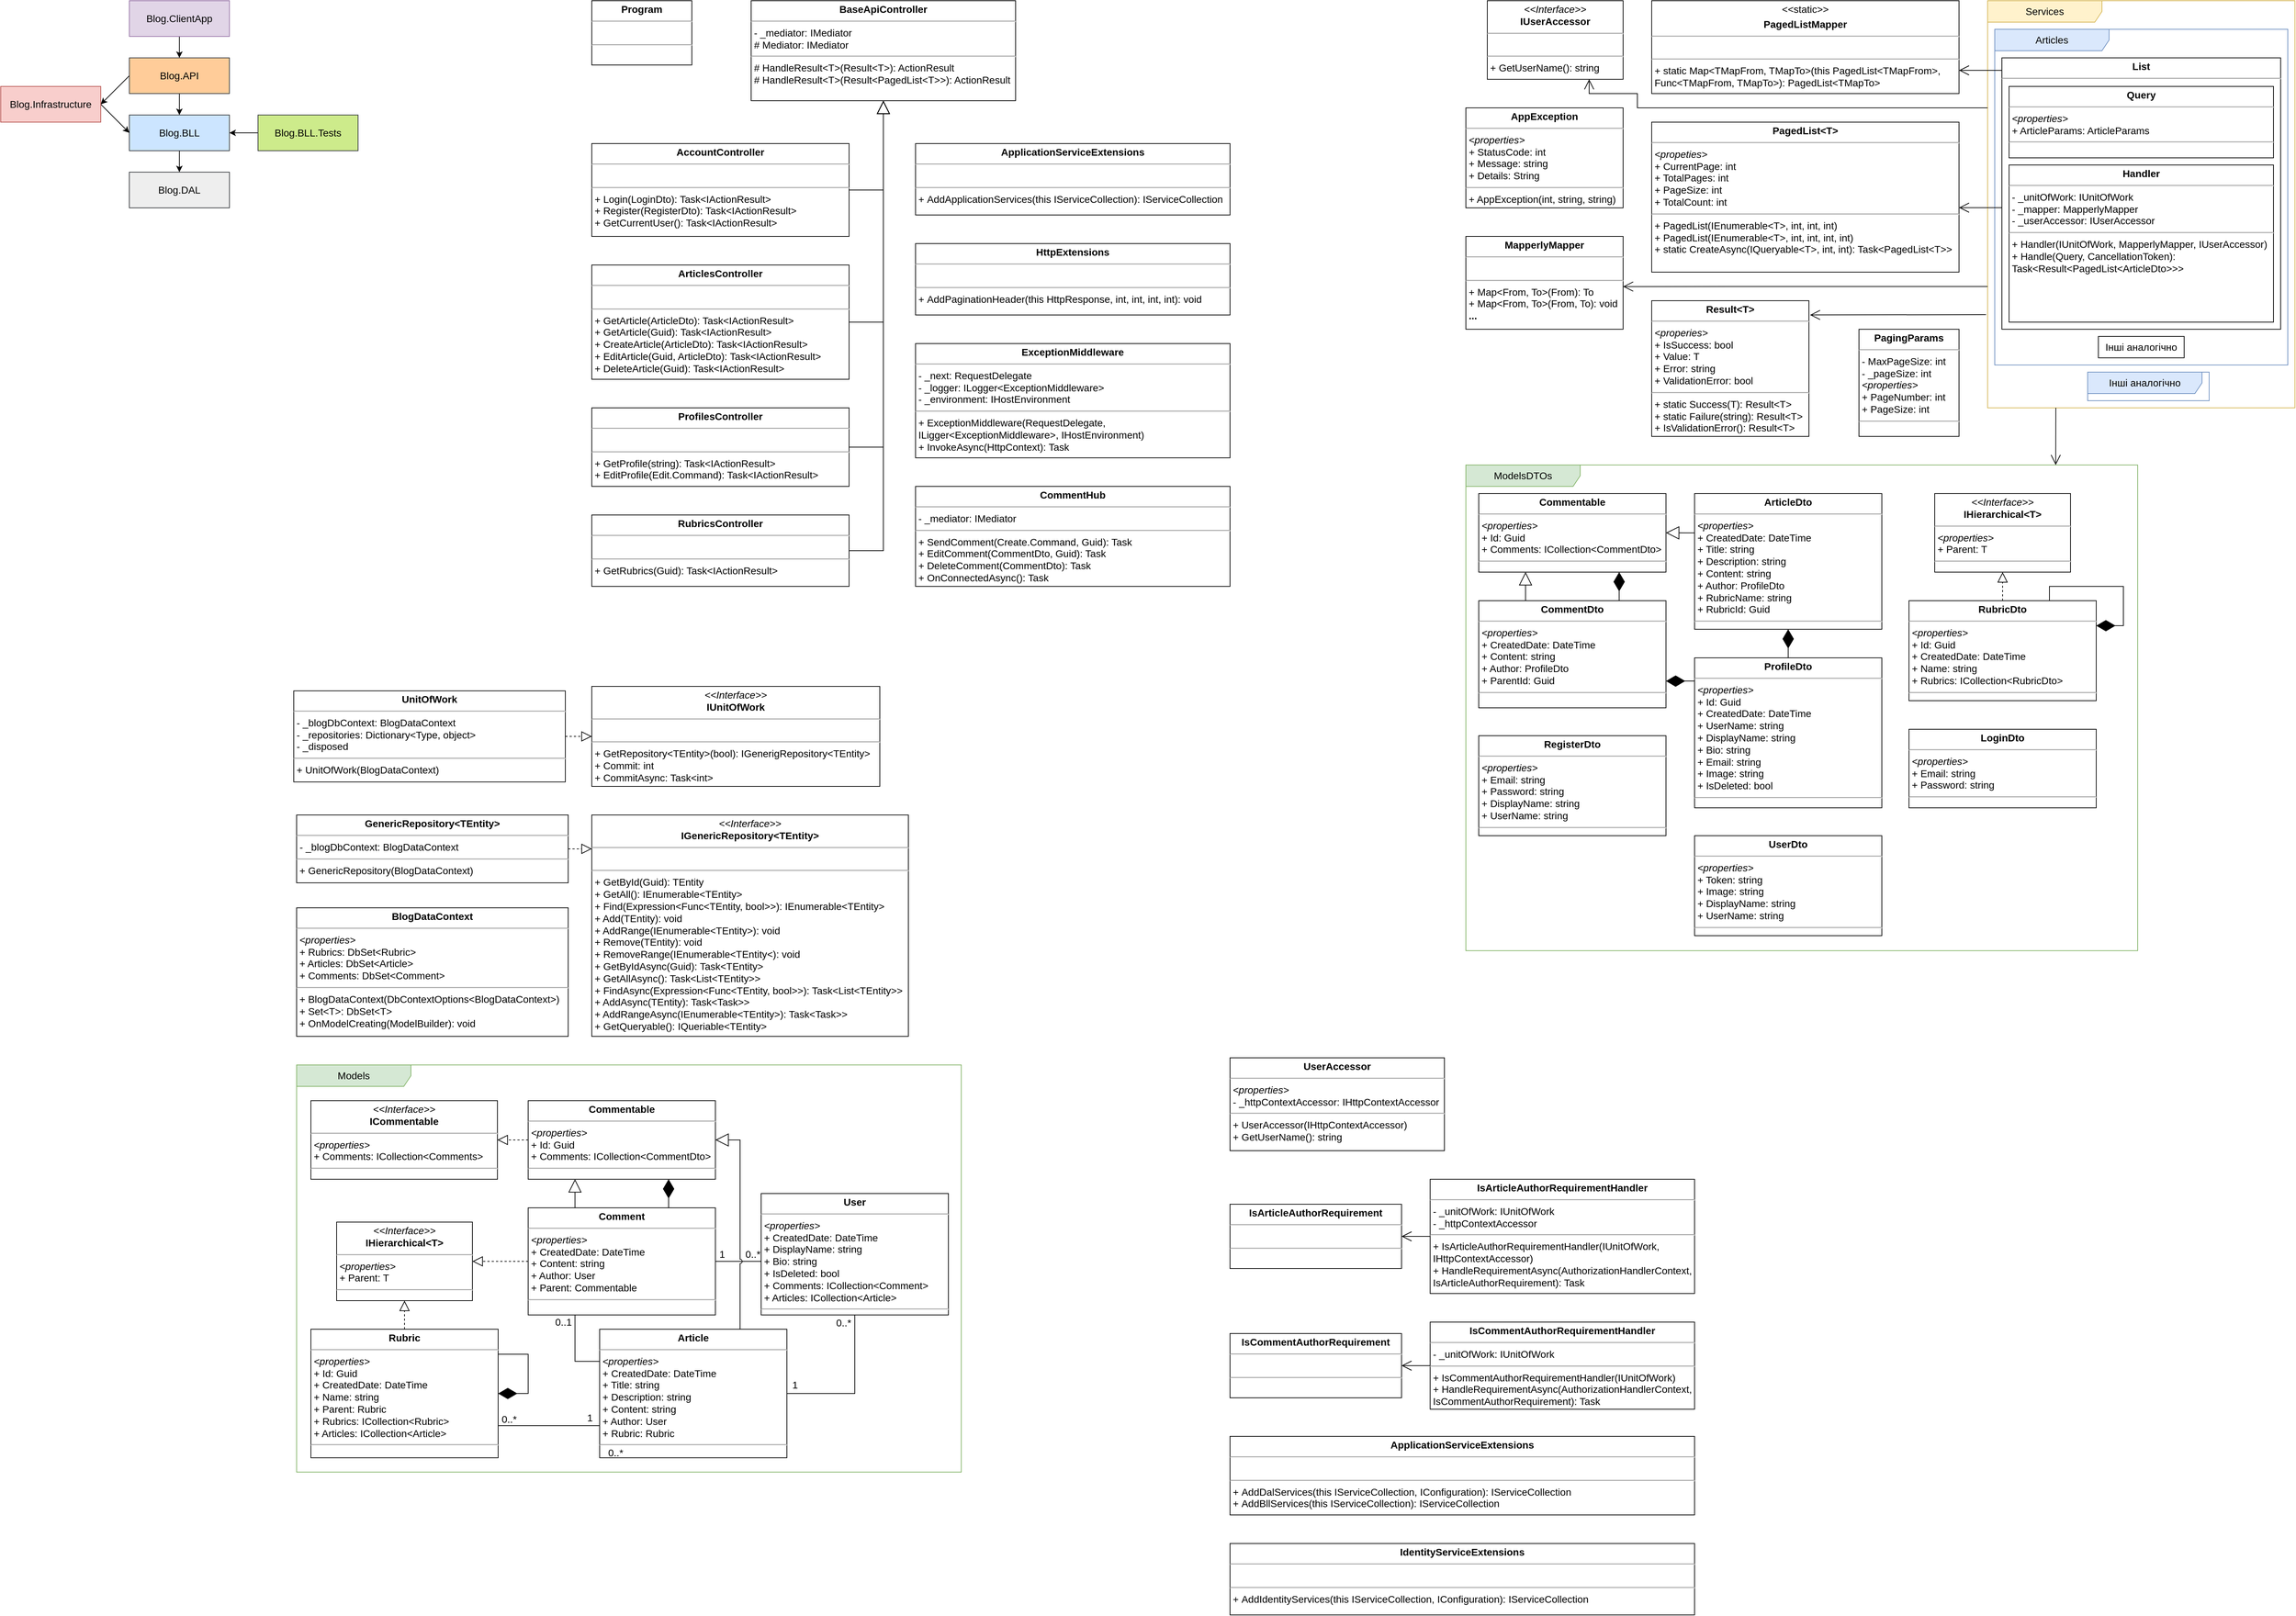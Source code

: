 <mxfile version="21.1.8" type="device">
  <diagram name="Страница 1" id="ez9OZmb6Qj9RY70HGJuC">
    <mxGraphModel dx="2868" dy="1576" grid="1" gridSize="10" guides="1" tooltips="1" connect="1" arrows="1" fold="1" page="1" pageScale="1" pageWidth="827" pageHeight="1169" math="0" shadow="0">
      <root>
        <mxCell id="0" />
        <mxCell id="1" parent="0" />
        <mxCell id="Cyd2AB0cLDIkgjIXQQ4r-7" style="rounded=0;orthogonalLoop=1;jettySize=auto;html=1;exitX=0;exitY=0.5;exitDx=0;exitDy=0;entryX=1;entryY=0.5;entryDx=0;entryDy=0;" edge="1" parent="1" source="Cyd2AB0cLDIkgjIXQQ4r-1" target="Cyd2AB0cLDIkgjIXQQ4r-5">
          <mxGeometry relative="1" as="geometry" />
        </mxCell>
        <mxCell id="Cyd2AB0cLDIkgjIXQQ4r-8" style="edgeStyle=orthogonalEdgeStyle;rounded=0;orthogonalLoop=1;jettySize=auto;html=1;exitX=0.5;exitY=1;exitDx=0;exitDy=0;entryX=0.5;entryY=0;entryDx=0;entryDy=0;" edge="1" parent="1" source="Cyd2AB0cLDIkgjIXQQ4r-1" target="Cyd2AB0cLDIkgjIXQQ4r-3">
          <mxGeometry relative="1" as="geometry" />
        </mxCell>
        <mxCell id="Cyd2AB0cLDIkgjIXQQ4r-1" value="Blog.API&lt;br&gt;" style="html=1;whiteSpace=wrap;fontSize=14;fillColor=#ffcc99;strokeColor=#36393d;" vertex="1" parent="1">
          <mxGeometry x="180" y="80" width="140" height="50" as="geometry" />
        </mxCell>
        <mxCell id="Cyd2AB0cLDIkgjIXQQ4r-10" style="edgeStyle=orthogonalEdgeStyle;rounded=0;orthogonalLoop=1;jettySize=auto;html=1;exitX=0.5;exitY=1;exitDx=0;exitDy=0;entryX=0.5;entryY=0;entryDx=0;entryDy=0;" edge="1" parent="1" source="Cyd2AB0cLDIkgjIXQQ4r-2" target="Cyd2AB0cLDIkgjIXQQ4r-1">
          <mxGeometry relative="1" as="geometry" />
        </mxCell>
        <mxCell id="Cyd2AB0cLDIkgjIXQQ4r-2" value="Blog.ClientApp" style="html=1;whiteSpace=wrap;fontSize=14;fillColor=#e1d5e7;strokeColor=#9673a6;" vertex="1" parent="1">
          <mxGeometry x="180" width="140" height="50" as="geometry" />
        </mxCell>
        <mxCell id="Cyd2AB0cLDIkgjIXQQ4r-9" style="edgeStyle=orthogonalEdgeStyle;rounded=0;orthogonalLoop=1;jettySize=auto;html=1;exitX=0.5;exitY=1;exitDx=0;exitDy=0;entryX=0.5;entryY=0;entryDx=0;entryDy=0;" edge="1" parent="1" source="Cyd2AB0cLDIkgjIXQQ4r-3" target="Cyd2AB0cLDIkgjIXQQ4r-4">
          <mxGeometry relative="1" as="geometry" />
        </mxCell>
        <mxCell id="Cyd2AB0cLDIkgjIXQQ4r-3" value="Blog.BLL&lt;br&gt;" style="html=1;whiteSpace=wrap;fontSize=14;fillColor=#cce5ff;strokeColor=#36393d;" vertex="1" parent="1">
          <mxGeometry x="180" y="160" width="140" height="50" as="geometry" />
        </mxCell>
        <mxCell id="Cyd2AB0cLDIkgjIXQQ4r-4" value="Blog.DAL" style="html=1;whiteSpace=wrap;fontSize=14;fillColor=#eeeeee;strokeColor=#36393d;" vertex="1" parent="1">
          <mxGeometry x="180" y="240" width="140" height="50" as="geometry" />
        </mxCell>
        <mxCell id="Cyd2AB0cLDIkgjIXQQ4r-6" style="rounded=0;orthogonalLoop=1;jettySize=auto;html=1;exitX=1;exitY=0.5;exitDx=0;exitDy=0;entryX=0;entryY=0.5;entryDx=0;entryDy=0;" edge="1" parent="1" source="Cyd2AB0cLDIkgjIXQQ4r-5" target="Cyd2AB0cLDIkgjIXQQ4r-3">
          <mxGeometry relative="1" as="geometry" />
        </mxCell>
        <mxCell id="Cyd2AB0cLDIkgjIXQQ4r-5" value="Blog.Infrastructure" style="html=1;whiteSpace=wrap;fontSize=14;fillColor=#f8cecc;strokeColor=#b85450;" vertex="1" parent="1">
          <mxGeometry y="120" width="140" height="50" as="geometry" />
        </mxCell>
        <mxCell id="Cyd2AB0cLDIkgjIXQQ4r-12" style="edgeStyle=orthogonalEdgeStyle;rounded=0;orthogonalLoop=1;jettySize=auto;html=1;exitX=0;exitY=0.5;exitDx=0;exitDy=0;entryX=1;entryY=0.5;entryDx=0;entryDy=0;" edge="1" parent="1" source="Cyd2AB0cLDIkgjIXQQ4r-11" target="Cyd2AB0cLDIkgjIXQQ4r-3">
          <mxGeometry relative="1" as="geometry" />
        </mxCell>
        <mxCell id="Cyd2AB0cLDIkgjIXQQ4r-11" value="Blog.BLL.Tests&lt;br&gt;" style="html=1;whiteSpace=wrap;fontSize=14;fillColor=#cdeb8b;strokeColor=#36393d;" vertex="1" parent="1">
          <mxGeometry x="360" y="160" width="140" height="50" as="geometry" />
        </mxCell>
        <mxCell id="Cyd2AB0cLDIkgjIXQQ4r-13" value="&lt;p style=&quot;margin: 4px 0px 0px; text-align: center; font-size: 14px;&quot;&gt;&lt;b&gt;BaseApiController&lt;/b&gt;&lt;/p&gt;&lt;hr style=&quot;font-size: 14px;&quot;&gt;&lt;p style=&quot;margin: 0px 0px 0px 4px; font-size: 14px;&quot;&gt;- _mediator: IMediator&lt;/p&gt;&lt;p style=&quot;margin: 0px 0px 0px 4px; font-size: 14px;&quot;&gt;# Mediator: IMediator&lt;/p&gt;&lt;hr style=&quot;font-size: 14px;&quot;&gt;&lt;p style=&quot;margin: 0px 0px 0px 4px; font-size: 14px;&quot;&gt;# HandleResult&amp;lt;T&amp;gt;(Result&amp;lt;T&amp;gt;): ActionResult&lt;br style=&quot;font-size: 14px;&quot;&gt;# HandleResult&amp;lt;T&amp;gt;(Result&amp;lt;PagedList&amp;lt;T&amp;gt;&amp;gt;): ActionResult&lt;/p&gt;" style="verticalAlign=top;align=left;overflow=fill;fontSize=14;fontFamily=Helvetica;html=1;whiteSpace=wrap;" vertex="1" parent="1">
          <mxGeometry x="1050" width="370" height="140" as="geometry" />
        </mxCell>
        <mxCell id="Cyd2AB0cLDIkgjIXQQ4r-14" value="&lt;p style=&quot;margin: 4px 0px 0px; text-align: center; font-size: 14px;&quot;&gt;&lt;b&gt;AccountController&lt;/b&gt;&lt;/p&gt;&lt;hr style=&quot;font-size: 14px;&quot;&gt;&lt;p style=&quot;margin: 0px 0px 0px 4px; font-size: 14px;&quot;&gt;&lt;br&gt;&lt;/p&gt;&lt;hr style=&quot;font-size: 14px;&quot;&gt;&lt;p style=&quot;margin: 0px 0px 0px 4px; font-size: 14px;&quot;&gt;+ Login(LoginDto): Task&amp;lt;IActionResult&amp;gt;&lt;/p&gt;&lt;p style=&quot;margin: 0px 0px 0px 4px; font-size: 14px;&quot;&gt;+ Register(RegisterDto): Task&amp;lt;IActionResult&amp;gt;&lt;/p&gt;&lt;p style=&quot;margin: 0px 0px 0px 4px; font-size: 14px;&quot;&gt;+ GetCurrentUser(): Task&amp;lt;IActionResult&amp;gt;&lt;/p&gt;" style="verticalAlign=top;align=left;overflow=fill;fontSize=14;fontFamily=Helvetica;html=1;whiteSpace=wrap;" vertex="1" parent="1">
          <mxGeometry x="827" y="200" width="360" height="130" as="geometry" />
        </mxCell>
        <mxCell id="Cyd2AB0cLDIkgjIXQQ4r-15" value="" style="endArrow=block;endSize=16;endFill=0;html=1;rounded=0;entryX=0.5;entryY=1;entryDx=0;entryDy=0;exitX=1;exitY=0.5;exitDx=0;exitDy=0;edgeStyle=orthogonalEdgeStyle;" edge="1" parent="1" source="Cyd2AB0cLDIkgjIXQQ4r-16" target="Cyd2AB0cLDIkgjIXQQ4r-13">
          <mxGeometry width="160" relative="1" as="geometry">
            <mxPoint x="900" y="370" as="sourcePoint" />
            <mxPoint x="1060" y="370" as="targetPoint" />
          </mxGeometry>
        </mxCell>
        <mxCell id="Cyd2AB0cLDIkgjIXQQ4r-16" value="&lt;p style=&quot;margin: 4px 0px 0px; text-align: center; font-size: 14px;&quot;&gt;&lt;b&gt;ArticlesController&lt;/b&gt;&lt;/p&gt;&lt;hr style=&quot;font-size: 14px;&quot;&gt;&lt;p style=&quot;margin: 0px 0px 0px 4px; font-size: 14px;&quot;&gt;&lt;br&gt;&lt;/p&gt;&lt;hr style=&quot;font-size: 14px;&quot;&gt;&lt;p style=&quot;margin: 0px 0px 0px 4px; font-size: 14px;&quot;&gt;+ GetArticle(ArticleDto): Task&amp;lt;IActionResult&amp;gt;&lt;/p&gt;&lt;p style=&quot;margin: 0px 0px 0px 4px; font-size: 14px;&quot;&gt;+ GetArticle(Guid): Task&amp;lt;IActionResult&amp;gt;&lt;/p&gt;&lt;p style=&quot;margin: 0px 0px 0px 4px; font-size: 14px;&quot;&gt;+ CreateArticle(ArticleDto): Task&amp;lt;IActionResult&amp;gt;&lt;/p&gt;&lt;p style=&quot;margin: 0px 0px 0px 4px; font-size: 14px;&quot;&gt;+ EditArticle(Guid, ArticleDto): Task&amp;lt;IActionResult&amp;gt;&lt;/p&gt;&lt;p style=&quot;margin: 0px 0px 0px 4px; font-size: 14px;&quot;&gt;+ DeleteArticle(Guid): Task&amp;lt;IActionResult&amp;gt;&lt;/p&gt;" style="verticalAlign=top;align=left;overflow=fill;fontSize=14;fontFamily=Helvetica;html=1;whiteSpace=wrap;" vertex="1" parent="1">
          <mxGeometry x="827" y="370" width="360" height="160" as="geometry" />
        </mxCell>
        <mxCell id="Cyd2AB0cLDIkgjIXQQ4r-19" value="&lt;p style=&quot;margin: 4px 0px 0px; text-align: center; font-size: 14px;&quot;&gt;&lt;b&gt;ProfilesController&lt;/b&gt;&lt;/p&gt;&lt;hr style=&quot;font-size: 14px;&quot;&gt;&lt;p style=&quot;margin: 0px 0px 0px 4px; font-size: 14px;&quot;&gt;&lt;br&gt;&lt;/p&gt;&lt;hr style=&quot;font-size: 14px;&quot;&gt;&lt;p style=&quot;margin: 0px 0px 0px 4px; font-size: 14px;&quot;&gt;+ GetProfile(string): Task&amp;lt;IActionResult&amp;gt;&lt;/p&gt;&lt;p style=&quot;margin: 0px 0px 0px 4px; font-size: 14px;&quot;&gt;+ EditProfile(Edit.Command): Task&amp;lt;IActionResult&amp;gt;&lt;/p&gt;" style="verticalAlign=top;align=left;overflow=fill;fontSize=14;fontFamily=Helvetica;html=1;whiteSpace=wrap;" vertex="1" parent="1">
          <mxGeometry x="827" y="570" width="360" height="110" as="geometry" />
        </mxCell>
        <mxCell id="Cyd2AB0cLDIkgjIXQQ4r-20" value="" style="endArrow=block;endSize=16;endFill=0;html=1;rounded=0;entryX=0.5;entryY=1;entryDx=0;entryDy=0;exitX=1;exitY=0.5;exitDx=0;exitDy=0;edgeStyle=orthogonalEdgeStyle;" edge="1" parent="1" source="Cyd2AB0cLDIkgjIXQQ4r-14" target="Cyd2AB0cLDIkgjIXQQ4r-13">
          <mxGeometry width="160" relative="1" as="geometry">
            <mxPoint x="900" y="370" as="sourcePoint" />
            <mxPoint x="1060" y="370" as="targetPoint" />
          </mxGeometry>
        </mxCell>
        <mxCell id="Cyd2AB0cLDIkgjIXQQ4r-21" value="" style="endArrow=block;endSize=16;endFill=0;html=1;rounded=0;entryX=0.5;entryY=1;entryDx=0;entryDy=0;exitX=1;exitY=0.5;exitDx=0;exitDy=0;edgeStyle=orthogonalEdgeStyle;" edge="1" parent="1" source="Cyd2AB0cLDIkgjIXQQ4r-19" target="Cyd2AB0cLDIkgjIXQQ4r-13">
          <mxGeometry width="160" relative="1" as="geometry">
            <mxPoint x="900" y="370" as="sourcePoint" />
            <mxPoint x="1060" y="370" as="targetPoint" />
          </mxGeometry>
        </mxCell>
        <mxCell id="Cyd2AB0cLDIkgjIXQQ4r-22" value="&lt;p style=&quot;margin: 4px 0px 0px; text-align: center; font-size: 14px;&quot;&gt;&lt;b&gt;RubricsController&lt;/b&gt;&lt;/p&gt;&lt;hr style=&quot;font-size: 14px;&quot;&gt;&lt;p style=&quot;margin: 0px 0px 0px 4px; font-size: 14px;&quot;&gt;&lt;br&gt;&lt;/p&gt;&lt;hr style=&quot;font-size: 14px;&quot;&gt;&lt;p style=&quot;margin: 0px 0px 0px 4px; font-size: 14px;&quot;&gt;+ GetRubrics(Guid): Task&amp;lt;IActionResult&amp;gt;&lt;/p&gt;" style="verticalAlign=top;align=left;overflow=fill;fontSize=14;fontFamily=Helvetica;html=1;whiteSpace=wrap;" vertex="1" parent="1">
          <mxGeometry x="827" y="720" width="360" height="100" as="geometry" />
        </mxCell>
        <mxCell id="Cyd2AB0cLDIkgjIXQQ4r-23" value="&lt;p style=&quot;margin: 4px 0px 0px; text-align: center;&quot;&gt;&lt;b&gt;ApplicationServiceExtensions&lt;br&gt;&lt;/b&gt;&lt;/p&gt;&lt;hr style=&quot;font-size: 14px;&quot;&gt;&lt;p style=&quot;margin: 0px 0px 0px 4px; font-size: 14px;&quot;&gt;&lt;br&gt;&lt;/p&gt;&lt;hr style=&quot;font-size: 14px;&quot;&gt;&lt;p style=&quot;margin: 0px 0px 0px 4px; font-size: 14px;&quot;&gt;+&amp;nbsp;AddApplicationServices(this IServiceCollection): IServiceCollection&lt;/p&gt;" style="verticalAlign=top;align=left;overflow=fill;fontSize=14;fontFamily=Helvetica;html=1;whiteSpace=wrap;" vertex="1" parent="1">
          <mxGeometry x="1280" y="200" width="440" height="100" as="geometry" />
        </mxCell>
        <mxCell id="Cyd2AB0cLDIkgjIXQQ4r-24" value="&lt;p style=&quot;margin: 4px 0px 0px; text-align: center;&quot;&gt;&lt;b&gt;HttpExtensions&lt;br&gt;&lt;/b&gt;&lt;/p&gt;&lt;hr style=&quot;font-size: 14px;&quot;&gt;&lt;p style=&quot;margin: 0px 0px 0px 4px; font-size: 14px;&quot;&gt;&lt;br&gt;&lt;/p&gt;&lt;hr style=&quot;font-size: 14px;&quot;&gt;&lt;p style=&quot;margin: 0px 0px 0px 4px; font-size: 14px;&quot;&gt;+&amp;nbsp;AddPaginationHeader(this HttpResponse, int, int, int, int): void&lt;/p&gt;" style="verticalAlign=top;align=left;overflow=fill;fontSize=14;fontFamily=Helvetica;html=1;whiteSpace=wrap;" vertex="1" parent="1">
          <mxGeometry x="1280" y="340" width="440" height="100" as="geometry" />
        </mxCell>
        <mxCell id="Cyd2AB0cLDIkgjIXQQ4r-25" value="&lt;p style=&quot;margin: 4px 0px 0px; text-align: center;&quot;&gt;&lt;b&gt;ExceptionMiddleware&lt;br&gt;&lt;/b&gt;&lt;/p&gt;&lt;hr style=&quot;font-size: 14px;&quot;&gt;&lt;p style=&quot;margin: 0px 0px 0px 4px; font-size: 14px;&quot;&gt;- _next: RequestDelegate&lt;/p&gt;&lt;p style=&quot;margin: 0px 0px 0px 4px; font-size: 14px;&quot;&gt;- _logger: ILogger&amp;lt;ExceptionMiddleware&amp;gt;&lt;/p&gt;&lt;p style=&quot;margin: 0px 0px 0px 4px; font-size: 14px;&quot;&gt;- _environment: IHostEnvironment&lt;/p&gt;&lt;hr style=&quot;font-size: 14px;&quot;&gt;&lt;p style=&quot;margin: 0px 0px 0px 4px; font-size: 14px;&quot;&gt;+&amp;nbsp;ExceptionMiddleware(RequestDelegate, ILigger&amp;lt;ExceptionMiddleware&amp;gt;, IHostEnvironment)&lt;/p&gt;&lt;p style=&quot;margin: 0px 0px 0px 4px; font-size: 14px;&quot;&gt;+&amp;nbsp;InvokeAsync(HttpContext): Task&lt;/p&gt;" style="verticalAlign=top;align=left;overflow=fill;fontSize=14;fontFamily=Helvetica;html=1;whiteSpace=wrap;" vertex="1" parent="1">
          <mxGeometry x="1280" y="480" width="440" height="160" as="geometry" />
        </mxCell>
        <mxCell id="Cyd2AB0cLDIkgjIXQQ4r-26" value="&lt;p style=&quot;margin: 4px 0px 0px; text-align: center;&quot;&gt;&lt;b&gt;CommentHub&lt;br&gt;&lt;/b&gt;&lt;/p&gt;&lt;hr style=&quot;font-size: 14px;&quot;&gt;&lt;p style=&quot;margin: 0px 0px 0px 4px; font-size: 14px;&quot;&gt;- _mediator: IMediator&lt;br&gt;&lt;/p&gt;&lt;hr style=&quot;font-size: 14px;&quot;&gt;&lt;p style=&quot;margin: 0px 0px 0px 4px; font-size: 14px;&quot;&gt;+ SendComment(Create.Command, Guid): Task&lt;br&gt;&lt;/p&gt;&lt;p style=&quot;margin: 0px 0px 0px 4px; font-size: 14px;&quot;&gt;+ EditComment(CommentDto, Guid): Task&lt;/p&gt;&lt;p style=&quot;margin: 0px 0px 0px 4px; font-size: 14px;&quot;&gt;+ DeleteComment(CommentDto): Task&lt;/p&gt;&lt;p style=&quot;margin: 0px 0px 0px 4px; font-size: 14px;&quot;&gt;+&amp;nbsp;OnConnectedAsync(): Task&lt;/p&gt;" style="verticalAlign=top;align=left;overflow=fill;fontSize=14;fontFamily=Helvetica;html=1;whiteSpace=wrap;" vertex="1" parent="1">
          <mxGeometry x="1280" y="680" width="440" height="140" as="geometry" />
        </mxCell>
        <mxCell id="Cyd2AB0cLDIkgjIXQQ4r-28" value="" style="endArrow=block;endSize=16;endFill=0;html=1;rounded=0;entryX=0.5;entryY=1;entryDx=0;entryDy=0;exitX=1;exitY=0.5;exitDx=0;exitDy=0;edgeStyle=orthogonalEdgeStyle;" edge="1" parent="1" source="Cyd2AB0cLDIkgjIXQQ4r-22" target="Cyd2AB0cLDIkgjIXQQ4r-13">
          <mxGeometry width="160" relative="1" as="geometry">
            <mxPoint x="900" y="370" as="sourcePoint" />
            <mxPoint x="1060" y="370" as="targetPoint" />
          </mxGeometry>
        </mxCell>
        <mxCell id="Cyd2AB0cLDIkgjIXQQ4r-29" value="&lt;p style=&quot;margin: 4px 0px 0px; text-align: center;&quot;&gt;&lt;b&gt;Program&lt;/b&gt;&lt;br&gt;&lt;/p&gt;&lt;hr style=&quot;font-size: 14px;&quot;&gt;&lt;p style=&quot;margin: 0px 0px 0px 4px; font-size: 14px;&quot;&gt;&lt;br&gt;&lt;/p&gt;&lt;hr style=&quot;font-size: 14px;&quot;&gt;&lt;p style=&quot;margin: 0px 0px 0px 4px; font-size: 14px;&quot;&gt;&lt;br&gt;&lt;/p&gt;" style="verticalAlign=top;align=left;overflow=fill;fontSize=14;fontFamily=Helvetica;html=1;whiteSpace=wrap;" vertex="1" parent="1">
          <mxGeometry x="827" width="140" height="90" as="geometry" />
        </mxCell>
        <mxCell id="Cyd2AB0cLDIkgjIXQQ4r-30" value="&lt;p style=&quot;margin: 4px 0px 0px; text-align: center; font-size: 14px;&quot;&gt;&lt;i style=&quot;font-size: 14px;&quot;&gt;&amp;lt;&amp;lt;Interface&amp;gt;&amp;gt;&lt;/i&gt;&lt;br style=&quot;font-size: 14px;&quot;&gt;&lt;b style=&quot;font-size: 14px;&quot;&gt;IUserAccessor&lt;/b&gt;&lt;/p&gt;&lt;hr style=&quot;font-size: 14px;&quot;&gt;&lt;p style=&quot;margin: 0px 0px 0px 4px; font-size: 14px;&quot;&gt;&lt;br&gt;&lt;/p&gt;&lt;hr style=&quot;font-size: 14px;&quot;&gt;&lt;p style=&quot;margin: 0px 0px 0px 4px; font-size: 14px;&quot;&gt;+ GetUserName(): string&lt;/p&gt;" style="verticalAlign=top;align=left;overflow=fill;fontSize=14;fontFamily=Helvetica;html=1;whiteSpace=wrap;" vertex="1" parent="1">
          <mxGeometry x="2080" width="190" height="110" as="geometry" />
        </mxCell>
        <mxCell id="Cyd2AB0cLDIkgjIXQQ4r-31" value="&lt;p style=&quot;margin: 4px 0px 0px; text-align: center; font-size: 14px;&quot;&gt;&lt;b&gt;AppException&lt;/b&gt;&lt;/p&gt;&lt;hr style=&quot;font-size: 14px;&quot;&gt;&lt;p style=&quot;margin: 0px 0px 0px 4px; font-size: 14px;&quot;&gt;&lt;i&gt;&amp;lt;properties&amp;gt;&lt;/i&gt;&lt;/p&gt;&lt;p style=&quot;margin: 0px 0px 0px 4px; font-size: 14px;&quot;&gt;&lt;i&gt;+ &lt;/i&gt;StatusCode: int&lt;/p&gt;&lt;p style=&quot;margin: 0px 0px 0px 4px; font-size: 14px;&quot;&gt;+ Message: string&lt;/p&gt;&lt;p style=&quot;margin: 0px 0px 0px 4px; font-size: 14px;&quot;&gt;+ Details: String&lt;/p&gt;&lt;hr style=&quot;font-size: 14px;&quot;&gt;&lt;p style=&quot;margin: 0px 0px 0px 4px; font-size: 14px;&quot;&gt;+ AppException(int, string, string)&lt;/p&gt;" style="verticalAlign=top;align=left;overflow=fill;fontSize=14;fontFamily=Helvetica;html=1;whiteSpace=wrap;" vertex="1" parent="1">
          <mxGeometry x="2050" y="150" width="220" height="140" as="geometry" />
        </mxCell>
        <mxCell id="Cyd2AB0cLDIkgjIXQQ4r-32" value="&lt;p style=&quot;margin: 4px 0px 0px; text-align: center; font-size: 14px;&quot;&gt;&lt;b&gt;MapperlyMapper&lt;/b&gt;&lt;/p&gt;&lt;hr style=&quot;font-size: 14px;&quot;&gt;&lt;p style=&quot;margin: 0px 0px 0px 4px; font-size: 14px;&quot;&gt;&lt;br&gt;&lt;/p&gt;&lt;hr style=&quot;font-size: 14px;&quot;&gt;&lt;p style=&quot;margin: 0px 0px 0px 4px; font-size: 14px;&quot;&gt;+ Map&amp;lt;From, To&amp;gt;(From): To&lt;/p&gt;&lt;p style=&quot;margin: 0px 0px 0px 4px; font-size: 14px;&quot;&gt;+ Map&amp;lt;From, To&amp;gt;(From, To): void&lt;/p&gt;&lt;p style=&quot;margin: 0px 0px 0px 4px; font-size: 14px;&quot;&gt;&lt;b&gt;...&lt;/b&gt;&lt;/p&gt;" style="verticalAlign=top;align=left;overflow=fill;fontSize=14;fontFamily=Helvetica;html=1;whiteSpace=wrap;" vertex="1" parent="1">
          <mxGeometry x="2050" y="330" width="220" height="130" as="geometry" />
        </mxCell>
        <mxCell id="Cyd2AB0cLDIkgjIXQQ4r-33" value="&lt;p style=&quot;margin: 4px 0px 0px; text-align: center; font-size: 14px;&quot;&gt;&lt;b&gt;PagedList&amp;lt;T&amp;gt;&lt;/b&gt;&lt;/p&gt;&lt;hr style=&quot;font-size: 14px;&quot;&gt;&lt;p style=&quot;margin: 0px 0px 0px 4px; font-size: 14px;&quot;&gt;&lt;i&gt;&amp;lt;propeties&amp;gt;&lt;/i&gt;&lt;/p&gt;&lt;p style=&quot;margin: 0px 0px 0px 4px; font-size: 14px;&quot;&gt;+ CurrentPage: int&lt;/p&gt;&lt;p style=&quot;margin: 0px 0px 0px 4px; font-size: 14px;&quot;&gt;+ TotalPages: int&lt;/p&gt;&lt;p style=&quot;margin: 0px 0px 0px 4px; font-size: 14px;&quot;&gt;+ PageSize: int&lt;/p&gt;&lt;p style=&quot;margin: 0px 0px 0px 4px; font-size: 14px;&quot;&gt;+ TotalCount: int&lt;/p&gt;&lt;hr style=&quot;font-size: 14px;&quot;&gt;&lt;p style=&quot;margin: 0px 0px 0px 4px; font-size: 14px;&quot;&gt;+ PagedList(IEnumerable&amp;lt;T&amp;gt;, int, int, int)&lt;/p&gt;&lt;p style=&quot;margin: 0px 0px 0px 4px; font-size: 14px;&quot;&gt;+ PagedList(IEnumerable&amp;lt;T&amp;gt;, int, int, int, int)&lt;/p&gt;&lt;p style=&quot;margin: 0px 0px 0px 4px; font-size: 14px;&quot;&gt;+ static CreateAsync(IQueryable&amp;lt;T&amp;gt;, int, int): Task&amp;lt;PagedList&amp;lt;T&amp;gt;&amp;gt;&lt;/p&gt;" style="verticalAlign=top;align=left;overflow=fill;fontSize=14;fontFamily=Helvetica;html=1;whiteSpace=wrap;" vertex="1" parent="1">
          <mxGeometry x="2310" y="170" width="430" height="210" as="geometry" />
        </mxCell>
        <mxCell id="Cyd2AB0cLDIkgjIXQQ4r-34" value="&lt;p style=&quot;margin: 4px 0px 0px; text-align: center;&quot;&gt;&amp;lt;&amp;lt;static&amp;gt;&amp;gt;&lt;/p&gt;&lt;p style=&quot;margin: 4px 0px 0px; text-align: center;&quot;&gt;&lt;b&gt;PagedListMapper&lt;/b&gt;&lt;br&gt;&lt;/p&gt;&lt;hr style=&quot;font-size: 14px;&quot;&gt;&lt;p style=&quot;margin: 0px 0px 0px 4px; font-size: 14px;&quot;&gt;&lt;br&gt;&lt;/p&gt;&lt;hr style=&quot;font-size: 14px;&quot;&gt;&lt;p style=&quot;margin: 0px 0px 0px 4px; font-size: 14px;&quot;&gt;+ static Map&amp;lt;TMapFrom, TMapTo&amp;gt;(this PagedList&amp;lt;TMapFrom&amp;gt;, Func&amp;lt;TMapFrom, TMapTo&amp;gt;): PagedList&amp;lt;TMapTo&amp;gt;&lt;/p&gt;" style="verticalAlign=top;align=left;overflow=fill;fontSize=14;fontFamily=Helvetica;html=1;whiteSpace=wrap;" vertex="1" parent="1">
          <mxGeometry x="2310" width="430" height="130" as="geometry" />
        </mxCell>
        <mxCell id="Cyd2AB0cLDIkgjIXQQ4r-35" value="&lt;p style=&quot;margin: 4px 0px 0px; text-align: center;&quot;&gt;&lt;b&gt;PagingParams&lt;/b&gt;&lt;br&gt;&lt;/p&gt;&lt;hr style=&quot;font-size: 14px;&quot;&gt;&lt;p style=&quot;margin: 0px 0px 0px 4px; font-size: 14px;&quot;&gt;- MaxPageSize: int&lt;/p&gt;&lt;p style=&quot;margin: 0px 0px 0px 4px; font-size: 14px;&quot;&gt;- _pageSize: int&lt;/p&gt;&lt;p style=&quot;margin: 0px 0px 0px 4px; font-size: 14px;&quot;&gt;&lt;i&gt;&amp;lt;properties&amp;gt;&lt;/i&gt;&lt;/p&gt;&lt;p style=&quot;margin: 0px 0px 0px 4px; font-size: 14px;&quot;&gt;+ PageNumber: int&lt;/p&gt;&lt;p style=&quot;margin: 0px 0px 0px 4px; font-size: 14px;&quot;&gt;+ PageSize: int&lt;/p&gt;&lt;hr style=&quot;font-size: 14px;&quot;&gt;&lt;p style=&quot;margin: 0px 0px 0px 4px; font-size: 14px;&quot;&gt;&lt;br&gt;&lt;/p&gt;" style="verticalAlign=top;align=left;overflow=fill;fontSize=14;fontFamily=Helvetica;html=1;whiteSpace=wrap;" vertex="1" parent="1">
          <mxGeometry x="2600" y="460" width="140" height="150" as="geometry" />
        </mxCell>
        <mxCell id="Cyd2AB0cLDIkgjIXQQ4r-36" value="&lt;p style=&quot;margin: 4px 0px 0px; text-align: center; font-size: 14px;&quot;&gt;&lt;b&gt;Result&amp;lt;T&amp;gt;&lt;/b&gt;&lt;/p&gt;&lt;hr style=&quot;font-size: 14px;&quot;&gt;&lt;p style=&quot;margin: 0px 0px 0px 4px; font-size: 14px;&quot;&gt;&lt;i&gt;&amp;lt;properies&amp;gt;&lt;/i&gt;&lt;/p&gt;&lt;p style=&quot;margin: 0px 0px 0px 4px; font-size: 14px;&quot;&gt;+ IsSuccess: bool&lt;/p&gt;&lt;p style=&quot;margin: 0px 0px 0px 4px; font-size: 14px;&quot;&gt;+ Value: T&lt;/p&gt;&lt;p style=&quot;margin: 0px 0px 0px 4px; font-size: 14px;&quot;&gt;+ Error: string&lt;/p&gt;&lt;p style=&quot;margin: 0px 0px 0px 4px; font-size: 14px;&quot;&gt;+ ValidationError: bool&lt;/p&gt;&lt;hr style=&quot;font-size: 14px;&quot;&gt;&lt;p style=&quot;margin: 0px 0px 0px 4px; font-size: 14px;&quot;&gt;+ static Success(T): Result&amp;lt;T&amp;gt;&lt;/p&gt;&lt;p style=&quot;margin: 0px 0px 0px 4px; font-size: 14px;&quot;&gt;+ static Failure(string): Result&amp;lt;T&amp;gt;&lt;/p&gt;&lt;p style=&quot;margin: 0px 0px 0px 4px; font-size: 14px;&quot;&gt;+ IsValidationError(): Result&amp;lt;T&amp;gt;&lt;/p&gt;" style="verticalAlign=top;align=left;overflow=fill;fontSize=14;fontFamily=Helvetica;html=1;whiteSpace=wrap;" vertex="1" parent="1">
          <mxGeometry x="2310" y="420" width="220" height="190" as="geometry" />
        </mxCell>
        <mxCell id="Cyd2AB0cLDIkgjIXQQ4r-38" value="ModelsDTOs" style="shape=umlFrame;whiteSpace=wrap;html=1;pointerEvents=0;recursiveResize=0;container=1;collapsible=0;width=160;fontSize=14;fillColor=#d5e8d4;strokeColor=#82b366;" vertex="1" parent="1">
          <mxGeometry x="2050" y="650" width="940" height="680" as="geometry" />
        </mxCell>
        <mxCell id="Cyd2AB0cLDIkgjIXQQ4r-39" value="&lt;p style=&quot;margin: 4px 0px 0px; text-align: center;&quot;&gt;&lt;b&gt;Commentable&lt;/b&gt;&lt;br&gt;&lt;/p&gt;&lt;hr style=&quot;font-size: 14px;&quot;&gt;&lt;p style=&quot;margin: 0px 0px 0px 4px; font-size: 14px;&quot;&gt;&lt;i&gt;&amp;lt;properties&amp;gt;&lt;/i&gt;&lt;/p&gt;&lt;p style=&quot;margin: 0px 0px 0px 4px; font-size: 14px;&quot;&gt;+ Id: Guid&lt;/p&gt;&lt;p style=&quot;margin: 0px 0px 0px 4px; font-size: 14px;&quot;&gt;+ Comments: ICollection&amp;lt;CommentDto&amp;gt;&lt;/p&gt;&lt;hr style=&quot;font-size: 14px;&quot;&gt;&lt;p style=&quot;margin: 0px 0px 0px 4px; font-size: 14px;&quot;&gt;&lt;br&gt;&lt;/p&gt;" style="verticalAlign=top;align=left;overflow=fill;fontSize=14;fontFamily=Helvetica;html=1;whiteSpace=wrap;" vertex="1" parent="Cyd2AB0cLDIkgjIXQQ4r-38">
          <mxGeometry x="18" y="40" width="262" height="110" as="geometry" />
        </mxCell>
        <mxCell id="Cyd2AB0cLDIkgjIXQQ4r-40" value="&lt;p style=&quot;margin: 4px 0px 0px; text-align: center;&quot;&gt;&lt;b&gt;CommentDto&lt;/b&gt;&lt;br&gt;&lt;/p&gt;&lt;hr style=&quot;font-size: 14px;&quot;&gt;&lt;p style=&quot;margin: 0px 0px 0px 4px; font-size: 14px;&quot;&gt;&lt;i&gt;&amp;lt;properties&amp;gt;&lt;/i&gt;&lt;/p&gt;&lt;p style=&quot;margin: 0px 0px 0px 4px; font-size: 14px;&quot;&gt;+ CreatedDate: DateTime&lt;br&gt;&lt;/p&gt;&lt;p style=&quot;margin: 0px 0px 0px 4px; font-size: 14px;&quot;&gt;+ Content: string&lt;/p&gt;&lt;p style=&quot;margin: 0px 0px 0px 4px; font-size: 14px;&quot;&gt;+ Author: ProfileDto&lt;/p&gt;&lt;p style=&quot;margin: 0px 0px 0px 4px; font-size: 14px;&quot;&gt;+ ParentId: Guid&lt;/p&gt;&lt;hr style=&quot;font-size: 14px;&quot;&gt;&lt;p style=&quot;margin: 0px 0px 0px 4px; font-size: 14px;&quot;&gt;&lt;br&gt;&lt;/p&gt;" style="verticalAlign=top;align=left;overflow=fill;fontSize=14;fontFamily=Helvetica;html=1;whiteSpace=wrap;" vertex="1" parent="Cyd2AB0cLDIkgjIXQQ4r-38">
          <mxGeometry x="18" y="190" width="262" height="150" as="geometry" />
        </mxCell>
        <mxCell id="Cyd2AB0cLDIkgjIXQQ4r-42" value="" style="endArrow=block;endSize=16;endFill=0;html=1;rounded=0;exitX=0.25;exitY=0;exitDx=0;exitDy=0;entryX=0.25;entryY=1;entryDx=0;entryDy=0;" edge="1" parent="Cyd2AB0cLDIkgjIXQQ4r-38" source="Cyd2AB0cLDIkgjIXQQ4r-40" target="Cyd2AB0cLDIkgjIXQQ4r-39">
          <mxGeometry width="160" relative="1" as="geometry">
            <mxPoint x="40" y="390" as="sourcePoint" />
            <mxPoint x="200" y="390" as="targetPoint" />
          </mxGeometry>
        </mxCell>
        <mxCell id="Cyd2AB0cLDIkgjIXQQ4r-43" value="" style="endArrow=diamondThin;endFill=1;endSize=24;html=1;rounded=0;entryX=0.75;entryY=1;entryDx=0;entryDy=0;exitX=0.75;exitY=0;exitDx=0;exitDy=0;" edge="1" parent="Cyd2AB0cLDIkgjIXQQ4r-38" source="Cyd2AB0cLDIkgjIXQQ4r-40" target="Cyd2AB0cLDIkgjIXQQ4r-39">
          <mxGeometry width="160" relative="1" as="geometry">
            <mxPoint x="80" y="370" as="sourcePoint" />
            <mxPoint x="240" y="370" as="targetPoint" />
          </mxGeometry>
        </mxCell>
        <mxCell id="Cyd2AB0cLDIkgjIXQQ4r-44" value="&lt;p style=&quot;margin: 4px 0px 0px; text-align: center;&quot;&gt;&lt;b&gt;ArticleDto&lt;/b&gt;&lt;br&gt;&lt;/p&gt;&lt;hr style=&quot;font-size: 14px;&quot;&gt;&lt;p style=&quot;margin: 0px 0px 0px 4px; font-size: 14px;&quot;&gt;&lt;i&gt;&amp;lt;properties&amp;gt;&lt;/i&gt;&lt;/p&gt;&lt;p style=&quot;margin: 0px 0px 0px 4px; font-size: 14px;&quot;&gt;+ CreatedDate: DateTime&lt;br&gt;&lt;/p&gt;&lt;p style=&quot;margin: 0px 0px 0px 4px; font-size: 14px;&quot;&gt;+ Title: string&lt;br&gt;&lt;/p&gt;&lt;p style=&quot;margin: 0px 0px 0px 4px; font-size: 14px;&quot;&gt;+ Description: string&lt;/p&gt;&lt;p style=&quot;margin: 0px 0px 0px 4px; font-size: 14px;&quot;&gt;+ Content: string&lt;/p&gt;&lt;p style=&quot;margin: 0px 0px 0px 4px; font-size: 14px;&quot;&gt;+ Author: ProfileDto&lt;/p&gt;&lt;p style=&quot;margin: 0px 0px 0px 4px; font-size: 14px;&quot;&gt;+ RubricName: string&lt;/p&gt;&lt;p style=&quot;margin: 0px 0px 0px 4px; font-size: 14px;&quot;&gt;+ RubricId: Guid&lt;/p&gt;&lt;hr style=&quot;font-size: 14px;&quot;&gt;&lt;p style=&quot;margin: 0px 0px 0px 4px; font-size: 14px;&quot;&gt;&lt;br&gt;&lt;/p&gt;" style="verticalAlign=top;align=left;overflow=fill;fontSize=14;fontFamily=Helvetica;html=1;whiteSpace=wrap;" vertex="1" parent="Cyd2AB0cLDIkgjIXQQ4r-38">
          <mxGeometry x="320" y="40" width="262" height="190" as="geometry" />
        </mxCell>
        <mxCell id="Cyd2AB0cLDIkgjIXQQ4r-45" value="" style="endArrow=block;endSize=16;endFill=0;html=1;rounded=0;entryX=1;entryY=0.5;entryDx=0;entryDy=0;exitX=-0.001;exitY=0.29;exitDx=0;exitDy=0;exitPerimeter=0;" edge="1" parent="Cyd2AB0cLDIkgjIXQQ4r-38" source="Cyd2AB0cLDIkgjIXQQ4r-44" target="Cyd2AB0cLDIkgjIXQQ4r-39">
          <mxGeometry width="160" relative="1" as="geometry">
            <mxPoint x="310" y="320" as="sourcePoint" />
            <mxPoint x="470" y="320" as="targetPoint" />
          </mxGeometry>
        </mxCell>
        <mxCell id="Cyd2AB0cLDIkgjIXQQ4r-46" value="&lt;p style=&quot;margin: 4px 0px 0px; text-align: center;&quot;&gt;&lt;b&gt;ProfileDto&lt;/b&gt;&lt;br&gt;&lt;/p&gt;&lt;hr style=&quot;font-size: 14px;&quot;&gt;&lt;p style=&quot;margin: 0px 0px 0px 4px; font-size: 14px;&quot;&gt;&lt;i&gt;&amp;lt;properties&amp;gt;&lt;/i&gt;&lt;/p&gt;&lt;p style=&quot;margin: 0px 0px 0px 4px; font-size: 14px;&quot;&gt;+ Id: Guid&lt;br&gt;&lt;/p&gt;&lt;p style=&quot;margin: 0px 0px 0px 4px; font-size: 14px;&quot;&gt;+ CreatedDate: DateTime&lt;/p&gt;&lt;p style=&quot;margin: 0px 0px 0px 4px; font-size: 14px;&quot;&gt;+ UserName: string&lt;/p&gt;&lt;p style=&quot;margin: 0px 0px 0px 4px; font-size: 14px;&quot;&gt;+ DisplayName: string&lt;/p&gt;&lt;p style=&quot;margin: 0px 0px 0px 4px; font-size: 14px;&quot;&gt;+ Bio: string&lt;/p&gt;&lt;p style=&quot;margin: 0px 0px 0px 4px; font-size: 14px;&quot;&gt;+ Email: string&lt;/p&gt;&lt;p style=&quot;margin: 0px 0px 0px 4px; font-size: 14px;&quot;&gt;+ Image: string&lt;/p&gt;&lt;p style=&quot;margin: 0px 0px 0px 4px; font-size: 14px;&quot;&gt;+ IsDeleted: bool&lt;/p&gt;&lt;hr style=&quot;font-size: 14px;&quot;&gt;&lt;p style=&quot;margin: 0px 0px 0px 4px; font-size: 14px;&quot;&gt;&lt;br&gt;&lt;/p&gt;" style="verticalAlign=top;align=left;overflow=fill;fontSize=14;fontFamily=Helvetica;html=1;whiteSpace=wrap;" vertex="1" parent="Cyd2AB0cLDIkgjIXQQ4r-38">
          <mxGeometry x="320" y="270" width="262" height="210" as="geometry" />
        </mxCell>
        <mxCell id="Cyd2AB0cLDIkgjIXQQ4r-48" value="" style="endArrow=diamondThin;endFill=1;endSize=24;html=1;rounded=0;entryX=0.5;entryY=1;entryDx=0;entryDy=0;" edge="1" parent="Cyd2AB0cLDIkgjIXQQ4r-38" source="Cyd2AB0cLDIkgjIXQQ4r-46" target="Cyd2AB0cLDIkgjIXQQ4r-44">
          <mxGeometry width="160" relative="1" as="geometry">
            <mxPoint x="120" y="400" as="sourcePoint" />
            <mxPoint x="280" y="400" as="targetPoint" />
          </mxGeometry>
        </mxCell>
        <mxCell id="Cyd2AB0cLDIkgjIXQQ4r-49" value="" style="endArrow=diamondThin;endFill=1;endSize=24;html=1;rounded=0;entryX=1;entryY=0.75;entryDx=0;entryDy=0;exitX=-0.001;exitY=0.155;exitDx=0;exitDy=0;exitPerimeter=0;" edge="1" parent="Cyd2AB0cLDIkgjIXQQ4r-38" source="Cyd2AB0cLDIkgjIXQQ4r-46" target="Cyd2AB0cLDIkgjIXQQ4r-40">
          <mxGeometry width="160" relative="1" as="geometry">
            <mxPoint x="90" y="430" as="sourcePoint" />
            <mxPoint x="250" y="430" as="targetPoint" />
          </mxGeometry>
        </mxCell>
        <mxCell id="Cyd2AB0cLDIkgjIXQQ4r-50" value="&lt;p style=&quot;margin: 4px 0px 0px; text-align: center; font-size: 14px;&quot;&gt;&lt;i style=&quot;font-size: 14px;&quot;&gt;&amp;lt;&amp;lt;Interface&amp;gt;&amp;gt;&lt;/i&gt;&lt;br style=&quot;font-size: 14px;&quot;&gt;&lt;b style=&quot;font-size: 14px;&quot;&gt;IHierarchical&amp;lt;T&amp;gt;&lt;/b&gt;&lt;/p&gt;&lt;hr style=&quot;font-size: 14px;&quot;&gt;&lt;p style=&quot;margin: 0px 0px 0px 4px; font-size: 14px;&quot;&gt;&lt;i&gt;&amp;lt;properties&amp;gt;&lt;/i&gt;&lt;br style=&quot;font-size: 14px;&quot;&gt;+ Parent: T&lt;/p&gt;&lt;hr style=&quot;font-size: 14px;&quot;&gt;&lt;p style=&quot;margin: 0px 0px 0px 4px; font-size: 14px;&quot;&gt;&lt;br&gt;&lt;/p&gt;" style="verticalAlign=top;align=left;overflow=fill;fontSize=14;fontFamily=Helvetica;html=1;whiteSpace=wrap;" vertex="1" parent="Cyd2AB0cLDIkgjIXQQ4r-38">
          <mxGeometry x="656" y="40" width="190" height="110" as="geometry" />
        </mxCell>
        <mxCell id="Cyd2AB0cLDIkgjIXQQ4r-51" value="&lt;p style=&quot;margin: 4px 0px 0px; text-align: center;&quot;&gt;&lt;b&gt;RubricDto&lt;/b&gt;&lt;br&gt;&lt;/p&gt;&lt;hr style=&quot;font-size: 14px;&quot;&gt;&lt;p style=&quot;margin: 0px 0px 0px 4px; font-size: 14px;&quot;&gt;&lt;i&gt;&amp;lt;properties&amp;gt;&lt;/i&gt;&lt;/p&gt;&lt;p style=&quot;margin: 0px 0px 0px 4px; font-size: 14px;&quot;&gt;+ Id: Guid&lt;br&gt;&lt;/p&gt;&lt;p style=&quot;margin: 0px 0px 0px 4px; font-size: 14px;&quot;&gt;+ CreatedDate: DateTime&lt;/p&gt;&lt;p style=&quot;margin: 0px 0px 0px 4px; font-size: 14px;&quot;&gt;+ Name: string&lt;/p&gt;&lt;p style=&quot;margin: 0px 0px 0px 4px; font-size: 14px;&quot;&gt;+ Rubrics: ICollection&amp;lt;RubricDto&amp;gt;&lt;/p&gt;&lt;hr style=&quot;font-size: 14px;&quot;&gt;&lt;p style=&quot;margin: 0px 0px 0px 4px; font-size: 14px;&quot;&gt;&lt;br&gt;&lt;/p&gt;" style="verticalAlign=top;align=left;overflow=fill;fontSize=14;fontFamily=Helvetica;html=1;whiteSpace=wrap;" vertex="1" parent="Cyd2AB0cLDIkgjIXQQ4r-38">
          <mxGeometry x="620" y="190" width="262" height="140" as="geometry" />
        </mxCell>
        <mxCell id="Cyd2AB0cLDIkgjIXQQ4r-52" value="" style="endArrow=block;dashed=1;endFill=0;endSize=12;html=1;rounded=0;exitX=0.5;exitY=0;exitDx=0;exitDy=0;entryX=0.5;entryY=1;entryDx=0;entryDy=0;" edge="1" parent="Cyd2AB0cLDIkgjIXQQ4r-38" source="Cyd2AB0cLDIkgjIXQQ4r-51" target="Cyd2AB0cLDIkgjIXQQ4r-50">
          <mxGeometry width="160" relative="1" as="geometry">
            <mxPoint x="970" y="210" as="sourcePoint" />
            <mxPoint x="1130" y="210" as="targetPoint" />
          </mxGeometry>
        </mxCell>
        <mxCell id="Cyd2AB0cLDIkgjIXQQ4r-54" style="edgeStyle=orthogonalEdgeStyle;rounded=0;orthogonalLoop=1;jettySize=auto;html=1;exitX=1;exitY=0.25;exitDx=0;exitDy=0;entryX=0.75;entryY=0;entryDx=0;entryDy=0;endArrow=none;endFill=0;endSize=24;startArrow=diamondThin;startFill=1;targetPerimeterSpacing=15;sourcePerimeterSpacing=14;startSize=24;" edge="1" parent="Cyd2AB0cLDIkgjIXQQ4r-38" source="Cyd2AB0cLDIkgjIXQQ4r-51" target="Cyd2AB0cLDIkgjIXQQ4r-51">
          <mxGeometry relative="1" as="geometry">
            <Array as="points">
              <mxPoint x="920" y="225" />
              <mxPoint x="920" y="170" />
              <mxPoint x="817" y="170" />
            </Array>
          </mxGeometry>
        </mxCell>
        <mxCell id="Cyd2AB0cLDIkgjIXQQ4r-55" value="&lt;p style=&quot;margin: 4px 0px 0px; text-align: center;&quot;&gt;&lt;b&gt;LoginDto&lt;/b&gt;&lt;br&gt;&lt;/p&gt;&lt;hr style=&quot;font-size: 14px;&quot;&gt;&lt;p style=&quot;margin: 0px 0px 0px 4px; font-size: 14px;&quot;&gt;&lt;i&gt;&amp;lt;properties&amp;gt;&lt;/i&gt;&lt;/p&gt;&lt;p style=&quot;margin: 0px 0px 0px 4px; font-size: 14px;&quot;&gt;+ Email: string&lt;br&gt;&lt;/p&gt;&lt;p style=&quot;margin: 0px 0px 0px 4px; font-size: 14px;&quot;&gt;+ Password: string&lt;/p&gt;&lt;hr style=&quot;font-size: 14px;&quot;&gt;&lt;p style=&quot;margin: 0px 0px 0px 4px; font-size: 14px;&quot;&gt;&lt;br&gt;&lt;/p&gt;" style="verticalAlign=top;align=left;overflow=fill;fontSize=14;fontFamily=Helvetica;html=1;whiteSpace=wrap;" vertex="1" parent="Cyd2AB0cLDIkgjIXQQ4r-38">
          <mxGeometry x="620" y="370" width="262" height="110" as="geometry" />
        </mxCell>
        <mxCell id="Cyd2AB0cLDIkgjIXQQ4r-56" style="edgeStyle=orthogonalEdgeStyle;rounded=0;orthogonalLoop=1;jettySize=auto;html=1;exitX=0.5;exitY=1;exitDx=0;exitDy=0;" edge="1" parent="Cyd2AB0cLDIkgjIXQQ4r-38" source="Cyd2AB0cLDIkgjIXQQ4r-55" target="Cyd2AB0cLDIkgjIXQQ4r-55">
          <mxGeometry relative="1" as="geometry" />
        </mxCell>
        <mxCell id="Cyd2AB0cLDIkgjIXQQ4r-57" value="&lt;p style=&quot;margin: 4px 0px 0px; text-align: center;&quot;&gt;&lt;b&gt;RegisterDto&lt;/b&gt;&lt;br&gt;&lt;/p&gt;&lt;hr style=&quot;font-size: 14px;&quot;&gt;&lt;p style=&quot;margin: 0px 0px 0px 4px; font-size: 14px;&quot;&gt;&lt;i&gt;&amp;lt;properties&amp;gt;&lt;/i&gt;&lt;/p&gt;&lt;p style=&quot;margin: 0px 0px 0px 4px; font-size: 14px;&quot;&gt;+ Email: string&lt;br&gt;&lt;/p&gt;&lt;p style=&quot;margin: 0px 0px 0px 4px; font-size: 14px;&quot;&gt;+ Password: string&lt;/p&gt;&lt;p style=&quot;margin: 0px 0px 0px 4px; font-size: 14px;&quot;&gt;+ DisplayName: string&lt;/p&gt;&lt;p style=&quot;margin: 0px 0px 0px 4px; font-size: 14px;&quot;&gt;+ UserName: string&lt;/p&gt;&lt;hr style=&quot;font-size: 14px;&quot;&gt;&lt;p style=&quot;margin: 0px 0px 0px 4px; font-size: 14px;&quot;&gt;&lt;br&gt;&lt;/p&gt;" style="verticalAlign=top;align=left;overflow=fill;fontSize=14;fontFamily=Helvetica;html=1;whiteSpace=wrap;" vertex="1" parent="Cyd2AB0cLDIkgjIXQQ4r-38">
          <mxGeometry x="18" y="379" width="262" height="140" as="geometry" />
        </mxCell>
        <mxCell id="Cyd2AB0cLDIkgjIXQQ4r-58" value="&lt;p style=&quot;margin: 4px 0px 0px; text-align: center;&quot;&gt;&lt;b&gt;UserDto&lt;/b&gt;&lt;br&gt;&lt;/p&gt;&lt;hr style=&quot;font-size: 14px;&quot;&gt;&lt;p style=&quot;margin: 0px 0px 0px 4px; font-size: 14px;&quot;&gt;&lt;i&gt;&amp;lt;properties&amp;gt;&lt;/i&gt;&lt;/p&gt;&lt;p style=&quot;margin: 0px 0px 0px 4px; font-size: 14px;&quot;&gt;+ Token: string&lt;/p&gt;&lt;p style=&quot;margin: 0px 0px 0px 4px; font-size: 14px;&quot;&gt;+ Image: string&lt;/p&gt;&lt;p style=&quot;margin: 0px 0px 0px 4px; font-size: 14px;&quot;&gt;+ DisplayName: string&lt;/p&gt;&lt;p style=&quot;margin: 0px 0px 0px 4px; font-size: 14px;&quot;&gt;+ UserName: string&lt;/p&gt;&lt;hr style=&quot;font-size: 14px;&quot;&gt;&lt;p style=&quot;margin: 0px 0px 0px 4px; font-size: 14px;&quot;&gt;&lt;br&gt;&lt;/p&gt;" style="verticalAlign=top;align=left;overflow=fill;fontSize=14;fontFamily=Helvetica;html=1;whiteSpace=wrap;" vertex="1" parent="Cyd2AB0cLDIkgjIXQQ4r-38">
          <mxGeometry x="320" y="519" width="262" height="140" as="geometry" />
        </mxCell>
        <mxCell id="Cyd2AB0cLDIkgjIXQQ4r-59" value="Services" style="shape=umlFrame;whiteSpace=wrap;html=1;pointerEvents=0;recursiveResize=0;container=1;collapsible=0;width=160;fontSize=14;fillColor=#fff2cc;strokeColor=#d6b656;" vertex="1" parent="1">
          <mxGeometry x="2780" width="430" height="570" as="geometry" />
        </mxCell>
        <mxCell id="Cyd2AB0cLDIkgjIXQQ4r-60" value="Articles" style="shape=umlFrame;whiteSpace=wrap;html=1;pointerEvents=0;recursiveResize=0;container=1;collapsible=0;width=160;fontSize=14;fillColor=#dae8fc;strokeColor=#6c8ebf;" vertex="1" parent="Cyd2AB0cLDIkgjIXQQ4r-59">
          <mxGeometry x="10" y="40" width="410" height="470" as="geometry" />
        </mxCell>
        <mxCell id="Cyd2AB0cLDIkgjIXQQ4r-61" value="&lt;p style=&quot;margin: 4px 0px 0px; text-align: center; font-size: 14px;&quot;&gt;&lt;b&gt;List&lt;/b&gt;&lt;/p&gt;&lt;hr style=&quot;font-size: 14px;&quot;&gt;&lt;p style=&quot;margin: 0px 0px 0px 4px; font-size: 14px;&quot;&gt;&lt;br&gt;&lt;/p&gt;" style="verticalAlign=top;align=left;overflow=fill;fontSize=14;fontFamily=Helvetica;html=1;whiteSpace=wrap;" vertex="1" parent="Cyd2AB0cLDIkgjIXQQ4r-60">
          <mxGeometry x="10" y="40" width="390" height="380" as="geometry" />
        </mxCell>
        <mxCell id="Cyd2AB0cLDIkgjIXQQ4r-62" value="&lt;p style=&quot;margin: 4px 0px 0px; text-align: center; font-size: 14px;&quot;&gt;&lt;b&gt;Query&lt;/b&gt;&lt;/p&gt;&lt;hr style=&quot;font-size: 14px;&quot;&gt;&lt;p style=&quot;margin: 0px 0px 0px 4px; font-size: 14px;&quot;&gt;&lt;i&gt;&amp;lt;properties&amp;gt;&lt;/i&gt;&lt;/p&gt;&lt;p style=&quot;margin: 0px 0px 0px 4px; font-size: 14px;&quot;&gt;+ ArticleParams: ArticleParams&lt;/p&gt;&lt;hr style=&quot;font-size: 14px;&quot;&gt;&lt;p style=&quot;margin: 0px 0px 0px 4px; font-size: 14px;&quot;&gt;&lt;br&gt;&lt;/p&gt;" style="verticalAlign=top;align=left;overflow=fill;fontSize=14;fontFamily=Helvetica;html=1;whiteSpace=wrap;" vertex="1" parent="Cyd2AB0cLDIkgjIXQQ4r-60">
          <mxGeometry x="20" y="80" width="370" height="100" as="geometry" />
        </mxCell>
        <mxCell id="Cyd2AB0cLDIkgjIXQQ4r-67" value="&lt;p style=&quot;margin: 4px 0px 0px; text-align: center;&quot;&gt;&lt;b&gt;Handler&lt;/b&gt;&lt;br&gt;&lt;/p&gt;&lt;hr style=&quot;font-size: 14px;&quot;&gt;&lt;p style=&quot;margin: 0px 0px 0px 4px; font-size: 14px;&quot;&gt;- _unitOfWork: IUnitOfWork&lt;/p&gt;&lt;p style=&quot;margin: 0px 0px 0px 4px; font-size: 14px;&quot;&gt;- _mapper: MapperlyMapper&lt;/p&gt;&lt;p style=&quot;margin: 0px 0px 0px 4px; font-size: 14px;&quot;&gt;- _userAccessor: IUserAccessor&lt;/p&gt;&lt;hr style=&quot;font-size: 14px;&quot;&gt;&lt;p style=&quot;margin: 0px 0px 0px 4px; font-size: 14px;&quot;&gt;+ Handler(IUnitOfWork, MapperlyMapper, IUserAccessor)&lt;/p&gt;&lt;p style=&quot;margin: 0px 0px 0px 4px; font-size: 14px;&quot;&gt;+ Handle(Query, CancellationToken): Task&amp;lt;Result&amp;lt;PagedList&amp;lt;ArticleDto&amp;gt;&amp;gt;&amp;gt;&lt;/p&gt;" style="verticalAlign=top;align=left;overflow=fill;fontSize=14;fontFamily=Helvetica;html=1;whiteSpace=wrap;" vertex="1" parent="Cyd2AB0cLDIkgjIXQQ4r-60">
          <mxGeometry x="20" y="190" width="370" height="220" as="geometry" />
        </mxCell>
        <mxCell id="Cyd2AB0cLDIkgjIXQQ4r-80" value="Інші аналогічно" style="rounded=0;whiteSpace=wrap;html=1;fontSize=14;" vertex="1" parent="Cyd2AB0cLDIkgjIXQQ4r-60">
          <mxGeometry x="145" y="430" width="120" height="30" as="geometry" />
        </mxCell>
        <mxCell id="Cyd2AB0cLDIkgjIXQQ4r-81" value="Інші аналогічно" style="shape=umlFrame;whiteSpace=wrap;html=1;pointerEvents=0;recursiveResize=0;container=1;collapsible=0;width=160;fontSize=14;fillColor=#dae8fc;strokeColor=#6c8ebf;" vertex="1" parent="Cyd2AB0cLDIkgjIXQQ4r-59">
          <mxGeometry x="140" y="520" width="170" height="40" as="geometry" />
        </mxCell>
        <mxCell id="Cyd2AB0cLDIkgjIXQQ4r-82" value="" style="endArrow=open;endFill=1;endSize=12;html=1;rounded=0;exitX=0.222;exitY=1;exitDx=0;exitDy=0;exitPerimeter=0;entryX=0.878;entryY=0;entryDx=0;entryDy=0;entryPerimeter=0;" edge="1" parent="1" source="Cyd2AB0cLDIkgjIXQQ4r-59" target="Cyd2AB0cLDIkgjIXQQ4r-38">
          <mxGeometry width="160" relative="1" as="geometry">
            <mxPoint x="3010" y="650" as="sourcePoint" />
            <mxPoint x="3170" y="650" as="targetPoint" />
          </mxGeometry>
        </mxCell>
        <mxCell id="Cyd2AB0cLDIkgjIXQQ4r-83" value="" style="endArrow=open;endFill=1;endSize=12;html=1;rounded=0;exitX=0;exitY=0.552;exitDx=0;exitDy=0;entryX=1;entryY=0.57;entryDx=0;entryDy=0;edgeStyle=orthogonalEdgeStyle;entryPerimeter=0;exitPerimeter=0;" edge="1" parent="1" source="Cyd2AB0cLDIkgjIXQQ4r-61" target="Cyd2AB0cLDIkgjIXQQ4r-33">
          <mxGeometry width="160" relative="1" as="geometry">
            <mxPoint x="2610" y="630" as="sourcePoint" />
            <mxPoint x="2770" y="630" as="targetPoint" />
          </mxGeometry>
        </mxCell>
        <mxCell id="Cyd2AB0cLDIkgjIXQQ4r-84" value="" style="endArrow=open;endFill=1;endSize=12;html=1;rounded=0;entryX=1.007;entryY=0.105;entryDx=0;entryDy=0;exitX=-0.005;exitY=0.771;exitDx=0;exitDy=0;exitPerimeter=0;entryPerimeter=0;" edge="1" parent="1" source="Cyd2AB0cLDIkgjIXQQ4r-59" target="Cyd2AB0cLDIkgjIXQQ4r-36">
          <mxGeometry width="160" relative="1" as="geometry">
            <mxPoint x="2570" y="410" as="sourcePoint" />
            <mxPoint x="2730" y="410" as="targetPoint" />
          </mxGeometry>
        </mxCell>
        <mxCell id="Cyd2AB0cLDIkgjIXQQ4r-85" value="" style="endArrow=open;endFill=1;endSize=12;html=1;rounded=0;entryX=1;entryY=0.54;entryDx=0;entryDy=0;exitX=0;exitY=0.702;exitDx=0;exitDy=0;exitPerimeter=0;entryPerimeter=0;" edge="1" parent="1" source="Cyd2AB0cLDIkgjIXQQ4r-59" target="Cyd2AB0cLDIkgjIXQQ4r-32">
          <mxGeometry width="160" relative="1" as="geometry">
            <mxPoint x="2560" y="400" as="sourcePoint" />
            <mxPoint x="2720" y="400" as="targetPoint" />
          </mxGeometry>
        </mxCell>
        <mxCell id="Cyd2AB0cLDIkgjIXQQ4r-86" value="" style="endArrow=open;endFill=1;endSize=12;html=1;rounded=0;entryX=0.75;entryY=1;entryDx=0;entryDy=0;edgeStyle=orthogonalEdgeStyle;" edge="1" parent="1" target="Cyd2AB0cLDIkgjIXQQ4r-30">
          <mxGeometry width="160" relative="1" as="geometry">
            <mxPoint x="2780" y="150" as="sourcePoint" />
            <mxPoint x="2540" y="150" as="targetPoint" />
            <Array as="points">
              <mxPoint x="2290" y="150" />
              <mxPoint x="2290" y="130" />
              <mxPoint x="2222" y="130" />
            </Array>
          </mxGeometry>
        </mxCell>
        <mxCell id="Cyd2AB0cLDIkgjIXQQ4r-87" value="" style="endArrow=open;endFill=1;endSize=12;html=1;rounded=0;entryX=1;entryY=0.75;entryDx=0;entryDy=0;exitX=0;exitY=0.046;exitDx=0;exitDy=0;exitPerimeter=0;" edge="1" parent="1" source="Cyd2AB0cLDIkgjIXQQ4r-61" target="Cyd2AB0cLDIkgjIXQQ4r-34">
          <mxGeometry width="160" relative="1" as="geometry">
            <mxPoint x="2570" y="140" as="sourcePoint" />
            <mxPoint x="2730" y="140" as="targetPoint" />
          </mxGeometry>
        </mxCell>
        <mxCell id="Cyd2AB0cLDIkgjIXQQ4r-88" value="&lt;p style=&quot;margin: 4px 0px 0px; text-align: center; font-size: 14px;&quot;&gt;&lt;i style=&quot;font-size: 14px;&quot;&gt;&amp;lt;&amp;lt;Interface&amp;gt;&amp;gt;&lt;/i&gt;&lt;br style=&quot;font-size: 14px;&quot;&gt;&lt;b style=&quot;font-size: 14px;&quot;&gt;IUnitOfWork&lt;/b&gt;&lt;/p&gt;&lt;hr style=&quot;font-size: 14px;&quot;&gt;&lt;p style=&quot;margin: 0px 0px 0px 4px; font-size: 14px;&quot;&gt;&lt;br&gt;&lt;/p&gt;&lt;hr style=&quot;font-size: 14px;&quot;&gt;&lt;p style=&quot;margin: 0px 0px 0px 4px; font-size: 14px;&quot;&gt;+ GetRepository&amp;lt;TEntity&amp;gt;(bool): IGenerigRepository&amp;lt;TEntity&amp;gt;&lt;/p&gt;&lt;p style=&quot;margin: 0px 0px 0px 4px; font-size: 14px;&quot;&gt;+ Commit: int&lt;/p&gt;&lt;p style=&quot;margin: 0px 0px 0px 4px; font-size: 14px;&quot;&gt;+ CommitAsync: Task&amp;lt;int&amp;gt;&lt;/p&gt;" style="verticalAlign=top;align=left;overflow=fill;fontSize=14;fontFamily=Helvetica;html=1;whiteSpace=wrap;" vertex="1" parent="1">
          <mxGeometry x="827" y="960" width="403" height="140" as="geometry" />
        </mxCell>
        <mxCell id="Cyd2AB0cLDIkgjIXQQ4r-90" value="&lt;p style=&quot;margin: 4px 0px 0px; text-align: center; font-size: 14px;&quot;&gt;&lt;i style=&quot;font-size: 14px;&quot;&gt;&amp;lt;&amp;lt;Interface&amp;gt;&amp;gt;&lt;/i&gt;&lt;br style=&quot;font-size: 14px;&quot;&gt;&lt;b style=&quot;font-size: 14px;&quot;&gt;IGenericRepository&amp;lt;TEntity&amp;gt;&lt;/b&gt;&lt;/p&gt;&lt;hr style=&quot;font-size: 14px;&quot;&gt;&lt;p style=&quot;margin: 0px 0px 0px 4px; font-size: 14px;&quot;&gt;&lt;br&gt;&lt;/p&gt;&lt;hr style=&quot;font-size: 14px;&quot;&gt;&lt;p style=&quot;margin: 0px 0px 0px 4px; font-size: 14px;&quot;&gt;+ GetById(Guid): TEntity&lt;br&gt;&lt;/p&gt;&lt;p style=&quot;margin: 0px 0px 0px 4px; font-size: 14px;&quot;&gt;+ GetAll(): IEnumerable&amp;lt;TEntity&amp;gt;&lt;/p&gt;&lt;p style=&quot;margin: 0px 0px 0px 4px; font-size: 14px;&quot;&gt;+ Find(Expression&amp;lt;Func&amp;lt;TEntity, bool&amp;gt;&amp;gt;): IEnumerable&amp;lt;TEntity&amp;gt;&lt;/p&gt;&lt;p style=&quot;margin: 0px 0px 0px 4px; font-size: 14px;&quot;&gt;+ Add(TEntity): void&lt;/p&gt;&lt;p style=&quot;margin: 0px 0px 0px 4px; font-size: 14px;&quot;&gt;+ AddRange(IEnumerable&amp;lt;TEntity&amp;gt;): void&lt;/p&gt;&lt;p style=&quot;margin: 0px 0px 0px 4px; font-size: 14px;&quot;&gt;+ Remove(TEntity): void&lt;/p&gt;&lt;p style=&quot;margin: 0px 0px 0px 4px; font-size: 14px;&quot;&gt;+ RemoveRange(IEnumerable&amp;lt;TEntity&amp;lt;): void&lt;/p&gt;&lt;p style=&quot;border-color: var(--border-color); margin: 0px 0px 0px 4px;&quot;&gt;+ GetByIdAsync(Guid): Task&amp;lt;TEntity&amp;gt;&lt;br style=&quot;border-color: var(--border-color);&quot;&gt;&lt;/p&gt;&lt;p style=&quot;border-color: var(--border-color); margin: 0px 0px 0px 4px;&quot;&gt;+ GetAllAsync(): Task&amp;lt;List&amp;lt;TEntity&amp;gt;&amp;gt;&lt;/p&gt;&lt;p style=&quot;border-color: var(--border-color); margin: 0px 0px 0px 4px;&quot;&gt;+ FindAsync(Expression&amp;lt;Func&amp;lt;TEntity, bool&amp;gt;&amp;gt;): Task&amp;lt;List&amp;lt;TEntity&amp;gt;&amp;gt;&lt;/p&gt;&lt;p style=&quot;border-color: var(--border-color); margin: 0px 0px 0px 4px;&quot;&gt;+ AddAsync(TEntity): Task&amp;lt;Task&amp;gt;&amp;gt;&lt;/p&gt;&lt;p style=&quot;border-color: var(--border-color); margin: 0px 0px 0px 4px;&quot;&gt;+ AddRangeAsync(IEnumerable&amp;lt;TEntity&amp;gt;): Task&amp;lt;Task&amp;gt;&amp;gt;&lt;/p&gt;&lt;p style=&quot;border-color: var(--border-color); margin: 0px 0px 0px 4px;&quot;&gt;+ GetQueryable(): IQueriable&amp;lt;TEntity&amp;gt;&lt;/p&gt;" style="verticalAlign=top;align=left;overflow=fill;fontSize=14;fontFamily=Helvetica;html=1;whiteSpace=wrap;" vertex="1" parent="1">
          <mxGeometry x="827" y="1140" width="443" height="310" as="geometry" />
        </mxCell>
        <mxCell id="Cyd2AB0cLDIkgjIXQQ4r-92" value="&lt;p style=&quot;margin: 4px 0px 0px; text-align: center;&quot;&gt;&lt;b&gt;BlogDataContext&lt;/b&gt;&lt;br&gt;&lt;/p&gt;&lt;hr style=&quot;font-size: 14px;&quot;&gt;&lt;p style=&quot;margin: 0px 0px 0px 4px; font-size: 14px;&quot;&gt;&lt;i&gt;&amp;lt;properties&amp;gt;&lt;/i&gt;&lt;/p&gt;&lt;p style=&quot;margin: 0px 0px 0px 4px; font-size: 14px;&quot;&gt;+ Rubrics: DbSet&amp;lt;Rubric&amp;gt;&lt;br&gt;&lt;/p&gt;&lt;p style=&quot;margin: 0px 0px 0px 4px; font-size: 14px;&quot;&gt;+ Articles: DbSet&amp;lt;Article&amp;gt;&lt;/p&gt;&lt;p style=&quot;margin: 0px 0px 0px 4px; font-size: 14px;&quot;&gt;+ Comments: DbSet&amp;lt;Comment&amp;gt;&lt;/p&gt;&lt;hr style=&quot;font-size: 14px;&quot;&gt;&lt;p style=&quot;margin: 0px 0px 0px 4px; font-size: 14px;&quot;&gt;+&amp;nbsp;BlogDataContext(DbContextOptions&amp;lt;BlogDataContext&amp;gt;)&lt;/p&gt;&lt;p style=&quot;margin: 0px 0px 0px 4px; font-size: 14px;&quot;&gt;+ Set&amp;lt;T&amp;gt;: DbSet&amp;lt;T&amp;gt;&lt;/p&gt;&lt;p style=&quot;margin: 0px 0px 0px 4px; font-size: 14px;&quot;&gt;+ OnModelCreating(ModelBuilder): void&lt;/p&gt;" style="verticalAlign=top;align=left;overflow=fill;fontSize=14;fontFamily=Helvetica;html=1;whiteSpace=wrap;" vertex="1" parent="1">
          <mxGeometry x="414" y="1270" width="380" height="180" as="geometry" />
        </mxCell>
        <mxCell id="Cyd2AB0cLDIkgjIXQQ4r-93" value="&lt;p style=&quot;margin: 4px 0px 0px; text-align: center;&quot;&gt;&lt;b&gt;GenericRepository&amp;lt;TEntity&amp;gt;&lt;/b&gt;&lt;br&gt;&lt;/p&gt;&lt;hr style=&quot;font-size: 14px;&quot;&gt;&lt;p style=&quot;margin: 0px 0px 0px 4px; font-size: 14px;&quot;&gt;&lt;i&gt;- &lt;/i&gt;_blogDbContext: BlogDataContext&lt;/p&gt;&lt;hr style=&quot;font-size: 14px;&quot;&gt;&lt;p style=&quot;margin: 0px 0px 0px 4px; font-size: 14px;&quot;&gt;+ GenericRepository(BlogDataContext)&lt;/p&gt;" style="verticalAlign=top;align=left;overflow=fill;fontSize=14;fontFamily=Helvetica;html=1;whiteSpace=wrap;" vertex="1" parent="1">
          <mxGeometry x="414" y="1140" width="380" height="95" as="geometry" />
        </mxCell>
        <mxCell id="Cyd2AB0cLDIkgjIXQQ4r-94" value="&lt;p style=&quot;margin: 4px 0px 0px; text-align: center;&quot;&gt;&lt;b&gt;UnitOfWork&lt;/b&gt;&lt;/p&gt;&lt;hr style=&quot;font-size: 14px;&quot;&gt;&lt;p style=&quot;margin: 0px 0px 0px 4px; font-size: 14px;&quot;&gt;&lt;span style=&quot;background-color: initial;&quot;&gt;- _blogDbContext: BlogDataContext&lt;/span&gt;&lt;br&gt;&lt;/p&gt;&lt;p style=&quot;margin: 0px 0px 0px 4px; font-size: 14px;&quot;&gt;- _repositories: Dictionary&amp;lt;Type, object&amp;gt;&lt;/p&gt;&lt;p style=&quot;margin: 0px 0px 0px 4px; font-size: 14px;&quot;&gt;- _disposed&lt;/p&gt;&lt;hr style=&quot;font-size: 14px;&quot;&gt;&lt;p style=&quot;margin: 0px 0px 0px 4px; font-size: 14px;&quot;&gt;+ UnitOfWork(BlogDataContext)&lt;br&gt;&lt;/p&gt;" style="verticalAlign=top;align=left;overflow=fill;fontSize=14;fontFamily=Helvetica;html=1;whiteSpace=wrap;" vertex="1" parent="1">
          <mxGeometry x="410" y="966.25" width="380" height="127.5" as="geometry" />
        </mxCell>
        <mxCell id="Cyd2AB0cLDIkgjIXQQ4r-95" value="" style="endArrow=block;dashed=1;endFill=0;endSize=12;html=1;rounded=0;entryX=0;entryY=0.5;entryDx=0;entryDy=0;exitX=1;exitY=0.5;exitDx=0;exitDy=0;" edge="1" parent="1" source="Cyd2AB0cLDIkgjIXQQ4r-94" target="Cyd2AB0cLDIkgjIXQQ4r-88">
          <mxGeometry width="160" relative="1" as="geometry">
            <mxPoint x="600" y="1130" as="sourcePoint" />
            <mxPoint x="760" y="1130" as="targetPoint" />
          </mxGeometry>
        </mxCell>
        <mxCell id="Cyd2AB0cLDIkgjIXQQ4r-96" value="" style="endArrow=block;dashed=1;endFill=0;endSize=12;html=1;rounded=0;entryX=0;entryY=0.153;entryDx=0;entryDy=0;exitX=1;exitY=0.5;exitDx=0;exitDy=0;entryPerimeter=0;" edge="1" parent="1" source="Cyd2AB0cLDIkgjIXQQ4r-93" target="Cyd2AB0cLDIkgjIXQQ4r-90">
          <mxGeometry width="160" relative="1" as="geometry">
            <mxPoint x="570" y="1420" as="sourcePoint" />
            <mxPoint x="730" y="1420" as="targetPoint" />
          </mxGeometry>
        </mxCell>
        <mxCell id="Cyd2AB0cLDIkgjIXQQ4r-97" value="Models" style="shape=umlFrame;whiteSpace=wrap;html=1;pointerEvents=0;recursiveResize=0;container=1;collapsible=0;width=160;fontSize=14;fillColor=#d5e8d4;strokeColor=#82b366;" vertex="1" parent="1">
          <mxGeometry x="414" y="1490" width="930" height="570" as="geometry" />
        </mxCell>
        <mxCell id="Cyd2AB0cLDIkgjIXQQ4r-98" value="&lt;p style=&quot;margin: 4px 0px 0px; text-align: center;&quot;&gt;&lt;b&gt;Commentable&lt;/b&gt;&lt;br&gt;&lt;/p&gt;&lt;hr style=&quot;font-size: 14px;&quot;&gt;&lt;p style=&quot;margin: 0px 0px 0px 4px; font-size: 14px;&quot;&gt;&lt;i&gt;&amp;lt;properties&amp;gt;&lt;/i&gt;&lt;/p&gt;&lt;p style=&quot;margin: 0px 0px 0px 4px; font-size: 14px;&quot;&gt;+ Id: Guid&lt;/p&gt;&lt;p style=&quot;margin: 0px 0px 0px 4px; font-size: 14px;&quot;&gt;+ Comments: ICollection&amp;lt;CommentDto&amp;gt;&lt;/p&gt;&lt;hr style=&quot;font-size: 14px;&quot;&gt;&lt;p style=&quot;margin: 0px 0px 0px 4px; font-size: 14px;&quot;&gt;&lt;br&gt;&lt;/p&gt;" style="verticalAlign=top;align=left;overflow=fill;fontSize=14;fontFamily=Helvetica;html=1;whiteSpace=wrap;" vertex="1" parent="Cyd2AB0cLDIkgjIXQQ4r-97">
          <mxGeometry x="324" y="50" width="262" height="110" as="geometry" />
        </mxCell>
        <mxCell id="Cyd2AB0cLDIkgjIXQQ4r-99" value="&lt;p style=&quot;margin: 4px 0px 0px; text-align: center;&quot;&gt;&lt;b&gt;Comment&lt;/b&gt;&lt;br&gt;&lt;/p&gt;&lt;hr style=&quot;font-size: 14px;&quot;&gt;&lt;p style=&quot;margin: 0px 0px 0px 4px; font-size: 14px;&quot;&gt;&lt;i&gt;&amp;lt;properties&amp;gt;&lt;/i&gt;&lt;/p&gt;&lt;p style=&quot;margin: 0px 0px 0px 4px; font-size: 14px;&quot;&gt;+ CreatedDate: DateTime&lt;br&gt;&lt;/p&gt;&lt;p style=&quot;margin: 0px 0px 0px 4px; font-size: 14px;&quot;&gt;+ Content: string&lt;/p&gt;&lt;p style=&quot;margin: 0px 0px 0px 4px; font-size: 14px;&quot;&gt;+ Author: User&lt;/p&gt;&lt;p style=&quot;margin: 0px 0px 0px 4px; font-size: 14px;&quot;&gt;+ Parent: Commentable&lt;/p&gt;&lt;hr style=&quot;font-size: 14px;&quot;&gt;&lt;p style=&quot;margin: 0px 0px 0px 4px; font-size: 14px;&quot;&gt;&lt;br&gt;&lt;/p&gt;" style="verticalAlign=top;align=left;overflow=fill;fontSize=14;fontFamily=Helvetica;html=1;whiteSpace=wrap;" vertex="1" parent="Cyd2AB0cLDIkgjIXQQ4r-97">
          <mxGeometry x="324" y="200" width="262" height="150" as="geometry" />
        </mxCell>
        <mxCell id="Cyd2AB0cLDIkgjIXQQ4r-100" value="" style="endArrow=block;endSize=16;endFill=0;html=1;rounded=0;exitX=0.25;exitY=0;exitDx=0;exitDy=0;entryX=0.25;entryY=1;entryDx=0;entryDy=0;" edge="1" parent="Cyd2AB0cLDIkgjIXQQ4r-97" source="Cyd2AB0cLDIkgjIXQQ4r-99" target="Cyd2AB0cLDIkgjIXQQ4r-98">
          <mxGeometry width="160" relative="1" as="geometry">
            <mxPoint x="346" y="400" as="sourcePoint" />
            <mxPoint x="506" y="400" as="targetPoint" />
          </mxGeometry>
        </mxCell>
        <mxCell id="Cyd2AB0cLDIkgjIXQQ4r-101" value="" style="endArrow=diamondThin;endFill=1;endSize=24;html=1;rounded=0;entryX=0.75;entryY=1;entryDx=0;entryDy=0;exitX=0.75;exitY=0;exitDx=0;exitDy=0;" edge="1" parent="Cyd2AB0cLDIkgjIXQQ4r-97" source="Cyd2AB0cLDIkgjIXQQ4r-99" target="Cyd2AB0cLDIkgjIXQQ4r-98">
          <mxGeometry width="160" relative="1" as="geometry">
            <mxPoint x="386" y="380" as="sourcePoint" />
            <mxPoint x="546" y="380" as="targetPoint" />
          </mxGeometry>
        </mxCell>
        <mxCell id="Cyd2AB0cLDIkgjIXQQ4r-119" style="edgeStyle=orthogonalEdgeStyle;rounded=0;orthogonalLoop=1;jettySize=auto;html=1;exitX=1;exitY=0.5;exitDx=0;exitDy=0;entryX=0.5;entryY=1;entryDx=0;entryDy=0;endArrow=none;endFill=0;" edge="1" parent="Cyd2AB0cLDIkgjIXQQ4r-97" source="Cyd2AB0cLDIkgjIXQQ4r-102" target="Cyd2AB0cLDIkgjIXQQ4r-104">
          <mxGeometry relative="1" as="geometry" />
        </mxCell>
        <mxCell id="Cyd2AB0cLDIkgjIXQQ4r-121" style="edgeStyle=orthogonalEdgeStyle;rounded=0;orthogonalLoop=1;jettySize=auto;html=1;exitX=0;exitY=0.25;exitDx=0;exitDy=0;entryX=0.25;entryY=1;entryDx=0;entryDy=0;endArrow=none;endFill=0;" edge="1" parent="Cyd2AB0cLDIkgjIXQQ4r-97" source="Cyd2AB0cLDIkgjIXQQ4r-102" target="Cyd2AB0cLDIkgjIXQQ4r-99">
          <mxGeometry relative="1" as="geometry" />
        </mxCell>
        <mxCell id="Cyd2AB0cLDIkgjIXQQ4r-102" value="&lt;p style=&quot;margin: 4px 0px 0px; text-align: center;&quot;&gt;&lt;b&gt;Article&lt;/b&gt;&lt;br&gt;&lt;/p&gt;&lt;hr style=&quot;font-size: 14px;&quot;&gt;&lt;p style=&quot;margin: 0px 0px 0px 4px; font-size: 14px;&quot;&gt;&lt;i&gt;&amp;lt;properties&amp;gt;&lt;/i&gt;&lt;/p&gt;&lt;p style=&quot;margin: 0px 0px 0px 4px; font-size: 14px;&quot;&gt;+ CreatedDate: DateTime&lt;br&gt;&lt;/p&gt;&lt;p style=&quot;margin: 0px 0px 0px 4px; font-size: 14px;&quot;&gt;+ Title: string&lt;br&gt;&lt;/p&gt;&lt;p style=&quot;margin: 0px 0px 0px 4px; font-size: 14px;&quot;&gt;+ Description: string&lt;/p&gt;&lt;p style=&quot;margin: 0px 0px 0px 4px; font-size: 14px;&quot;&gt;+ Content: string&lt;/p&gt;&lt;p style=&quot;margin: 0px 0px 0px 4px; font-size: 14px;&quot;&gt;+ Author: User&lt;/p&gt;&lt;p style=&quot;margin: 0px 0px 0px 4px; font-size: 14px;&quot;&gt;+ Rubric: Rubric&lt;br&gt;&lt;/p&gt;&lt;hr style=&quot;font-size: 14px;&quot;&gt;&lt;p style=&quot;margin: 0px 0px 0px 4px; font-size: 14px;&quot;&gt;&lt;br&gt;&lt;/p&gt;" style="verticalAlign=top;align=left;overflow=fill;fontSize=14;fontFamily=Helvetica;html=1;whiteSpace=wrap;" vertex="1" parent="Cyd2AB0cLDIkgjIXQQ4r-97">
          <mxGeometry x="424" y="370" width="262" height="180" as="geometry" />
        </mxCell>
        <mxCell id="Cyd2AB0cLDIkgjIXQQ4r-128" style="edgeStyle=orthogonalEdgeStyle;rounded=0;orthogonalLoop=1;jettySize=auto;html=1;exitX=-0.001;exitY=0.559;exitDx=0;exitDy=0;entryX=1;entryY=0.5;entryDx=0;entryDy=0;endArrow=none;endFill=0;exitPerimeter=0;jumpStyle=none;" edge="1" parent="Cyd2AB0cLDIkgjIXQQ4r-97" source="Cyd2AB0cLDIkgjIXQQ4r-104" target="Cyd2AB0cLDIkgjIXQQ4r-99">
          <mxGeometry relative="1" as="geometry" />
        </mxCell>
        <mxCell id="Cyd2AB0cLDIkgjIXQQ4r-104" value="&lt;p style=&quot;margin: 4px 0px 0px; text-align: center;&quot;&gt;&lt;b&gt;User&lt;/b&gt;&lt;br&gt;&lt;/p&gt;&lt;hr style=&quot;font-size: 14px;&quot;&gt;&lt;p style=&quot;margin: 0px 0px 0px 4px; font-size: 14px;&quot;&gt;&lt;i&gt;&amp;lt;properties&amp;gt;&lt;/i&gt;&lt;/p&gt;&lt;p style=&quot;margin: 0px 0px 0px 4px; font-size: 14px;&quot;&gt;+ CreatedDate: DateTime&lt;/p&gt;&lt;p style=&quot;margin: 0px 0px 0px 4px; font-size: 14px;&quot;&gt;&lt;span style=&quot;background-color: initial;&quot;&gt;+ DisplayName: string&lt;/span&gt;&lt;br&gt;&lt;/p&gt;&lt;p style=&quot;margin: 0px 0px 0px 4px; font-size: 14px;&quot;&gt;+ Bio: string&lt;/p&gt;&lt;p style=&quot;margin: 0px 0px 0px 4px; font-size: 14px;&quot;&gt;+ IsDeleted: bool&lt;/p&gt;&lt;p style=&quot;margin: 0px 0px 0px 4px; font-size: 14px;&quot;&gt;+ Comments: ICollection&amp;lt;Comment&amp;gt;&lt;/p&gt;&lt;p style=&quot;margin: 0px 0px 0px 4px; font-size: 14px;&quot;&gt;+ Articles: ICollection&amp;lt;Article&amp;gt;&lt;/p&gt;&lt;hr style=&quot;font-size: 14px;&quot;&gt;&lt;p style=&quot;margin: 0px 0px 0px 4px; font-size: 14px;&quot;&gt;&lt;br&gt;&lt;/p&gt;" style="verticalAlign=top;align=left;overflow=fill;fontSize=14;fontFamily=Helvetica;html=1;whiteSpace=wrap;" vertex="1" parent="Cyd2AB0cLDIkgjIXQQ4r-97">
          <mxGeometry x="650" y="180" width="262" height="170" as="geometry" />
        </mxCell>
        <mxCell id="Cyd2AB0cLDIkgjIXQQ4r-107" value="&lt;p style=&quot;margin: 4px 0px 0px; text-align: center; font-size: 14px;&quot;&gt;&lt;i style=&quot;font-size: 14px;&quot;&gt;&amp;lt;&amp;lt;Interface&amp;gt;&amp;gt;&lt;/i&gt;&lt;br style=&quot;font-size: 14px;&quot;&gt;&lt;b style=&quot;font-size: 14px;&quot;&gt;IHierarchical&amp;lt;T&amp;gt;&lt;/b&gt;&lt;/p&gt;&lt;hr style=&quot;font-size: 14px;&quot;&gt;&lt;p style=&quot;margin: 0px 0px 0px 4px; font-size: 14px;&quot;&gt;&lt;i&gt;&amp;lt;properties&amp;gt;&lt;/i&gt;&lt;br style=&quot;font-size: 14px;&quot;&gt;+ Parent: T&lt;/p&gt;&lt;hr style=&quot;font-size: 14px;&quot;&gt;&lt;p style=&quot;margin: 0px 0px 0px 4px; font-size: 14px;&quot;&gt;&lt;br&gt;&lt;/p&gt;" style="verticalAlign=top;align=left;overflow=fill;fontSize=14;fontFamily=Helvetica;html=1;whiteSpace=wrap;" vertex="1" parent="Cyd2AB0cLDIkgjIXQQ4r-97">
          <mxGeometry x="56" y="220" width="190" height="110" as="geometry" />
        </mxCell>
        <mxCell id="Cyd2AB0cLDIkgjIXQQ4r-120" style="edgeStyle=orthogonalEdgeStyle;rounded=0;orthogonalLoop=1;jettySize=auto;html=1;exitX=1;exitY=0.75;exitDx=0;exitDy=0;entryX=0;entryY=0.75;entryDx=0;entryDy=0;endArrow=none;endFill=0;" edge="1" parent="Cyd2AB0cLDIkgjIXQQ4r-97" source="Cyd2AB0cLDIkgjIXQQ4r-108" target="Cyd2AB0cLDIkgjIXQQ4r-102">
          <mxGeometry relative="1" as="geometry" />
        </mxCell>
        <mxCell id="Cyd2AB0cLDIkgjIXQQ4r-108" value="&lt;p style=&quot;margin: 4px 0px 0px; text-align: center;&quot;&gt;&lt;b&gt;Rubric&lt;/b&gt;&lt;br&gt;&lt;/p&gt;&lt;hr style=&quot;font-size: 14px;&quot;&gt;&lt;p style=&quot;margin: 0px 0px 0px 4px; font-size: 14px;&quot;&gt;&lt;i&gt;&amp;lt;properties&amp;gt;&lt;/i&gt;&lt;/p&gt;&lt;p style=&quot;margin: 0px 0px 0px 4px; font-size: 14px;&quot;&gt;+ Id: Guid&lt;br&gt;&lt;/p&gt;&lt;p style=&quot;margin: 0px 0px 0px 4px; font-size: 14px;&quot;&gt;+ CreatedDate: DateTime&lt;/p&gt;&lt;p style=&quot;margin: 0px 0px 0px 4px; font-size: 14px;&quot;&gt;+ Name: string&lt;/p&gt;&lt;p style=&quot;margin: 0px 0px 0px 4px; font-size: 14px;&quot;&gt;+ Parent: Rubric&lt;/p&gt;&lt;p style=&quot;margin: 0px 0px 0px 4px; font-size: 14px;&quot;&gt;+ Rubrics: ICollection&amp;lt;Rubric&amp;gt;&lt;/p&gt;&lt;p style=&quot;margin: 0px 0px 0px 4px; font-size: 14px;&quot;&gt;+ Articles: ICollection&amp;lt;Article&amp;gt;&lt;/p&gt;&lt;hr style=&quot;font-size: 14px;&quot;&gt;&lt;p style=&quot;margin: 0px 0px 0px 4px; font-size: 14px;&quot;&gt;&lt;br&gt;&lt;/p&gt;" style="verticalAlign=top;align=left;overflow=fill;fontSize=14;fontFamily=Helvetica;html=1;whiteSpace=wrap;" vertex="1" parent="Cyd2AB0cLDIkgjIXQQ4r-97">
          <mxGeometry x="20" y="370" width="262" height="180" as="geometry" />
        </mxCell>
        <mxCell id="Cyd2AB0cLDIkgjIXQQ4r-109" value="" style="endArrow=block;dashed=1;endFill=0;endSize=12;html=1;rounded=0;exitX=0.5;exitY=0;exitDx=0;exitDy=0;entryX=0.5;entryY=1;entryDx=0;entryDy=0;" edge="1" parent="Cyd2AB0cLDIkgjIXQQ4r-97" source="Cyd2AB0cLDIkgjIXQQ4r-108" target="Cyd2AB0cLDIkgjIXQQ4r-107">
          <mxGeometry width="160" relative="1" as="geometry">
            <mxPoint x="370" y="390" as="sourcePoint" />
            <mxPoint x="530" y="390" as="targetPoint" />
          </mxGeometry>
        </mxCell>
        <mxCell id="Cyd2AB0cLDIkgjIXQQ4r-110" style="edgeStyle=orthogonalEdgeStyle;rounded=0;orthogonalLoop=1;jettySize=auto;html=1;exitX=1;exitY=0.5;exitDx=0;exitDy=0;entryX=1;entryY=0.25;entryDx=0;entryDy=0;endArrow=none;endFill=0;endSize=24;startArrow=diamondThin;startFill=1;targetPerimeterSpacing=15;sourcePerimeterSpacing=14;startSize=24;" edge="1" parent="Cyd2AB0cLDIkgjIXQQ4r-97" source="Cyd2AB0cLDIkgjIXQQ4r-108" target="Cyd2AB0cLDIkgjIXQQ4r-108">
          <mxGeometry relative="1" as="geometry">
            <Array as="points">
              <mxPoint x="324" y="460" />
              <mxPoint x="324" y="405" />
              <mxPoint x="282" y="405" />
            </Array>
          </mxGeometry>
        </mxCell>
        <mxCell id="Cyd2AB0cLDIkgjIXQQ4r-91" value="&lt;p style=&quot;margin: 4px 0px 0px; text-align: center; font-size: 14px;&quot;&gt;&lt;i style=&quot;font-size: 14px;&quot;&gt;&amp;lt;&amp;lt;Interface&amp;gt;&amp;gt;&lt;/i&gt;&lt;br style=&quot;font-size: 14px;&quot;&gt;&lt;b&gt;ICommentable&lt;/b&gt;&lt;/p&gt;&lt;hr style=&quot;font-size: 14px;&quot;&gt;&lt;p style=&quot;margin: 0px 0px 0px 4px; font-size: 14px;&quot;&gt;&lt;i&gt;&amp;lt;properties&amp;gt;&lt;/i&gt;&lt;br style=&quot;font-size: 14px;&quot;&gt;+ Comments: ICollection&amp;lt;Comments&amp;gt;&lt;/p&gt;&lt;hr style=&quot;font-size: 14px;&quot;&gt;&lt;p style=&quot;margin: 0px 0px 0px 4px; font-size: 14px;&quot;&gt;&lt;br&gt;&lt;/p&gt;" style="verticalAlign=top;align=left;overflow=fill;fontSize=14;fontFamily=Helvetica;html=1;whiteSpace=wrap;" vertex="1" parent="Cyd2AB0cLDIkgjIXQQ4r-97">
          <mxGeometry x="20" y="50" width="261" height="110" as="geometry" />
        </mxCell>
        <mxCell id="Cyd2AB0cLDIkgjIXQQ4r-115" value="" style="endArrow=block;dashed=1;endFill=0;endSize=12;html=1;rounded=0;entryX=1;entryY=0.5;entryDx=0;entryDy=0;exitX=0;exitY=0.5;exitDx=0;exitDy=0;" edge="1" parent="Cyd2AB0cLDIkgjIXQQ4r-97" source="Cyd2AB0cLDIkgjIXQQ4r-98" target="Cyd2AB0cLDIkgjIXQQ4r-91">
          <mxGeometry width="160" relative="1" as="geometry">
            <mxPoint x="196.5" y="100" as="sourcePoint" />
            <mxPoint x="356.5" y="100" as="targetPoint" />
          </mxGeometry>
        </mxCell>
        <mxCell id="Cyd2AB0cLDIkgjIXQQ4r-117" value="" style="endArrow=block;dashed=1;endFill=0;endSize=12;html=1;rounded=0;entryX=1;entryY=0.5;entryDx=0;entryDy=0;exitX=0;exitY=0.5;exitDx=0;exitDy=0;" edge="1" parent="Cyd2AB0cLDIkgjIXQQ4r-97" source="Cyd2AB0cLDIkgjIXQQ4r-99" target="Cyd2AB0cLDIkgjIXQQ4r-107">
          <mxGeometry width="160" relative="1" as="geometry">
            <mxPoint x="360" y="275" as="sourcePoint" />
            <mxPoint x="280" y="610" as="targetPoint" />
          </mxGeometry>
        </mxCell>
        <mxCell id="Cyd2AB0cLDIkgjIXQQ4r-118" value="" style="endArrow=block;endSize=16;endFill=0;html=1;rounded=0;entryX=1;entryY=0.5;entryDx=0;entryDy=0;exitX=0.75;exitY=0;exitDx=0;exitDy=0;edgeStyle=orthogonalEdgeStyle;jumpStyle=arc;" edge="1" parent="Cyd2AB0cLDIkgjIXQQ4r-97" source="Cyd2AB0cLDIkgjIXQQ4r-102" target="Cyd2AB0cLDIkgjIXQQ4r-98">
          <mxGeometry width="160" relative="1" as="geometry">
            <mxPoint x="704" y="410" as="sourcePoint" />
            <mxPoint x="864" y="410" as="targetPoint" />
          </mxGeometry>
        </mxCell>
        <mxCell id="Cyd2AB0cLDIkgjIXQQ4r-123" value="&lt;font style=&quot;font-size: 14px;&quot;&gt;0..1&lt;/font&gt;" style="text;html=1;align=center;verticalAlign=middle;resizable=0;points=[];autosize=1;strokeColor=none;fillColor=none;" vertex="1" parent="Cyd2AB0cLDIkgjIXQQ4r-97">
          <mxGeometry x="348" y="345" width="50" height="30" as="geometry" />
        </mxCell>
        <mxCell id="Cyd2AB0cLDIkgjIXQQ4r-124" value="&lt;font style=&quot;font-size: 14px;&quot;&gt;0..*&lt;/font&gt;" style="text;html=1;align=center;verticalAlign=middle;resizable=0;points=[];autosize=1;strokeColor=none;fillColor=none;" vertex="1" parent="Cyd2AB0cLDIkgjIXQQ4r-97">
          <mxGeometry x="277" y="481" width="40" height="30" as="geometry" />
        </mxCell>
        <mxCell id="Cyd2AB0cLDIkgjIXQQ4r-125" value="&lt;span style=&quot;font-size: 14px;&quot;&gt;1&lt;/span&gt;" style="text;html=1;align=center;verticalAlign=middle;resizable=0;points=[];autosize=1;strokeColor=none;fillColor=none;" vertex="1" parent="Cyd2AB0cLDIkgjIXQQ4r-97">
          <mxGeometry x="395" y="479" width="30" height="30" as="geometry" />
        </mxCell>
        <mxCell id="Cyd2AB0cLDIkgjIXQQ4r-126" value="&lt;span style=&quot;font-size: 14px;&quot;&gt;1&lt;/span&gt;" style="text;html=1;align=center;verticalAlign=middle;resizable=0;points=[];autosize=1;strokeColor=none;fillColor=none;" vertex="1" parent="Cyd2AB0cLDIkgjIXQQ4r-97">
          <mxGeometry x="682" y="433" width="30" height="30" as="geometry" />
        </mxCell>
        <mxCell id="Cyd2AB0cLDIkgjIXQQ4r-127" value="&lt;span style=&quot;font-size: 14px;&quot;&gt;0..*&lt;/span&gt;" style="text;html=1;align=center;verticalAlign=middle;resizable=0;points=[];autosize=1;strokeColor=none;fillColor=none;" vertex="1" parent="Cyd2AB0cLDIkgjIXQQ4r-97">
          <mxGeometry x="745" y="346" width="40" height="30" as="geometry" />
        </mxCell>
        <mxCell id="Cyd2AB0cLDIkgjIXQQ4r-129" value="&lt;span style=&quot;font-size: 14px;&quot;&gt;1&lt;/span&gt;" style="text;html=1;align=center;verticalAlign=middle;resizable=0;points=[];autosize=1;strokeColor=none;fillColor=none;" vertex="1" parent="Cyd2AB0cLDIkgjIXQQ4r-97">
          <mxGeometry x="580" y="250" width="30" height="30" as="geometry" />
        </mxCell>
        <mxCell id="Cyd2AB0cLDIkgjIXQQ4r-130" value="&lt;span style=&quot;font-size: 14px;&quot;&gt;0..*&lt;/span&gt;" style="text;html=1;align=center;verticalAlign=middle;resizable=0;points=[];autosize=1;strokeColor=none;fillColor=none;" vertex="1" parent="Cyd2AB0cLDIkgjIXQQ4r-97">
          <mxGeometry x="618" y="250" width="40" height="30" as="geometry" />
        </mxCell>
        <mxCell id="Cyd2AB0cLDIkgjIXQQ4r-122" value="&lt;font style=&quot;font-size: 14px;&quot;&gt;0..*&lt;/font&gt;" style="text;html=1;align=center;verticalAlign=middle;resizable=0;points=[];autosize=1;strokeColor=none;fillColor=none;" vertex="1" parent="1">
          <mxGeometry x="840" y="2018" width="40" height="30" as="geometry" />
        </mxCell>
        <mxCell id="Cyd2AB0cLDIkgjIXQQ4r-131" value="&lt;p style=&quot;margin: 4px 0px 0px; text-align: center;&quot;&gt;&lt;b&gt;UserAccessor&lt;/b&gt;&lt;/p&gt;&lt;hr style=&quot;font-size: 14px;&quot;&gt;&lt;p style=&quot;margin: 0px 0px 0px 4px; font-size: 14px;&quot;&gt;&lt;i&gt;&amp;lt;properties&amp;gt;&lt;/i&gt;&lt;/p&gt;&lt;p style=&quot;margin: 0px 0px 0px 4px; font-size: 14px;&quot;&gt;- _httpContextAccessor: IHttpContextAccessor&lt;/p&gt;&lt;hr style=&quot;font-size: 14px;&quot;&gt;&lt;p style=&quot;margin: 0px 0px 0px 4px; font-size: 14px;&quot;&gt;+ UserAccessor(IHttpContextAccessor)&lt;/p&gt;&lt;p style=&quot;margin: 0px 0px 0px 4px; font-size: 14px;&quot;&gt;+ GetUserName(): string&lt;/p&gt;" style="verticalAlign=top;align=left;overflow=fill;fontSize=14;fontFamily=Helvetica;html=1;whiteSpace=wrap;" vertex="1" parent="1">
          <mxGeometry x="1720" y="1480" width="300" height="130" as="geometry" />
        </mxCell>
        <mxCell id="Cyd2AB0cLDIkgjIXQQ4r-132" value="&lt;p style=&quot;margin: 4px 0px 0px; text-align: center;&quot;&gt;&lt;b&gt;IsArticleAuthorRequirement&lt;/b&gt;&lt;br&gt;&lt;/p&gt;&lt;hr style=&quot;font-size: 14px;&quot;&gt;&lt;p style=&quot;margin: 0px 0px 0px 4px; font-size: 14px;&quot;&gt;&lt;br&gt;&lt;/p&gt;&lt;hr style=&quot;font-size: 14px;&quot;&gt;&lt;p style=&quot;margin: 0px 0px 0px 4px; font-size: 14px;&quot;&gt;&lt;br&gt;&lt;/p&gt;" style="verticalAlign=top;align=left;overflow=fill;fontSize=14;fontFamily=Helvetica;html=1;whiteSpace=wrap;" vertex="1" parent="1">
          <mxGeometry x="1720" y="1685" width="240" height="90" as="geometry" />
        </mxCell>
        <mxCell id="Cyd2AB0cLDIkgjIXQQ4r-133" value="&lt;p style=&quot;margin: 4px 0px 0px; text-align: center;&quot;&gt;&lt;b&gt;IsCommentAuthorRequirement&lt;/b&gt;&lt;br&gt;&lt;/p&gt;&lt;hr style=&quot;font-size: 14px;&quot;&gt;&lt;p style=&quot;margin: 0px 0px 0px 4px; font-size: 14px;&quot;&gt;&lt;br&gt;&lt;/p&gt;&lt;hr style=&quot;font-size: 14px;&quot;&gt;&lt;p style=&quot;margin: 0px 0px 0px 4px; font-size: 14px;&quot;&gt;&lt;br&gt;&lt;/p&gt;" style="verticalAlign=top;align=left;overflow=fill;fontSize=14;fontFamily=Helvetica;html=1;whiteSpace=wrap;" vertex="1" parent="1">
          <mxGeometry x="1720" y="1866" width="240" height="90" as="geometry" />
        </mxCell>
        <mxCell id="Cyd2AB0cLDIkgjIXQQ4r-134" value="&lt;p style=&quot;margin: 4px 0px 0px; text-align: center;&quot;&gt;&lt;b&gt;IsArticleAuthorRequirementHandler&lt;/b&gt;&lt;br&gt;&lt;/p&gt;&lt;hr style=&quot;font-size: 14px;&quot;&gt;&lt;p style=&quot;margin: 0px 0px 0px 4px; font-size: 14px;&quot;&gt;- _unitOfWork: IUnitOfWork&lt;/p&gt;&lt;p style=&quot;margin: 0px 0px 0px 4px; font-size: 14px;&quot;&gt;- _httpContextAccessor&lt;/p&gt;&lt;hr style=&quot;font-size: 14px;&quot;&gt;&lt;p style=&quot;margin: 0px 0px 0px 4px; font-size: 14px;&quot;&gt;+&amp;nbsp;IsArticleAuthorRequirementHandler(IUnitOfWork, IHttpContextAccessor)&lt;/p&gt;&lt;p style=&quot;margin: 0px 0px 0px 4px; font-size: 14px;&quot;&gt;+ HandleRequirementAsync(AuthorizationHandlerContext, IsArticleAuthorRequirement): Task&lt;/p&gt;" style="verticalAlign=top;align=left;overflow=fill;fontSize=14;fontFamily=Helvetica;html=1;whiteSpace=wrap;" vertex="1" parent="1">
          <mxGeometry x="2000" y="1650" width="370" height="160" as="geometry" />
        </mxCell>
        <mxCell id="Cyd2AB0cLDIkgjIXQQ4r-135" value="&lt;p style=&quot;margin: 4px 0px 0px; text-align: center;&quot;&gt;&lt;b&gt;IsCommentAuthorRequirementHandler&lt;/b&gt;&lt;br&gt;&lt;/p&gt;&lt;hr style=&quot;font-size: 14px;&quot;&gt;&lt;p style=&quot;margin: 0px 0px 0px 4px; font-size: 14px;&quot;&gt;- _unitOfWork: IUnitOfWork&lt;br&gt;&lt;/p&gt;&lt;hr style=&quot;font-size: 14px;&quot;&gt;&lt;p style=&quot;margin: 0px 0px 0px 4px; font-size: 14px;&quot;&gt;+&amp;nbsp;IsCommentAuthorRequirementHandler(IUnitOfWork)&lt;/p&gt;&lt;p style=&quot;margin: 0px 0px 0px 4px; font-size: 14px;&quot;&gt;+ HandleRequirementAsync(AuthorizationHandlerContext, IsCommentAuthorRequirement): Task&lt;/p&gt;" style="verticalAlign=top;align=left;overflow=fill;fontSize=14;fontFamily=Helvetica;html=1;whiteSpace=wrap;" vertex="1" parent="1">
          <mxGeometry x="2000" y="1850" width="370" height="122" as="geometry" />
        </mxCell>
        <mxCell id="Cyd2AB0cLDIkgjIXQQ4r-137" value="" style="endArrow=open;endFill=1;endSize=12;html=1;rounded=0;entryX=1;entryY=0.5;entryDx=0;entryDy=0;exitX=0;exitY=0.5;exitDx=0;exitDy=0;" edge="1" parent="1" source="Cyd2AB0cLDIkgjIXQQ4r-135" target="Cyd2AB0cLDIkgjIXQQ4r-133">
          <mxGeometry width="160" relative="1" as="geometry">
            <mxPoint x="1780" y="1990" as="sourcePoint" />
            <mxPoint x="1940" y="1990" as="targetPoint" />
          </mxGeometry>
        </mxCell>
        <mxCell id="Cyd2AB0cLDIkgjIXQQ4r-138" value="" style="endArrow=open;endFill=1;endSize=12;html=1;rounded=0;entryX=1;entryY=0.5;entryDx=0;entryDy=0;exitX=0;exitY=0.5;exitDx=0;exitDy=0;" edge="1" parent="1" source="Cyd2AB0cLDIkgjIXQQ4r-134" target="Cyd2AB0cLDIkgjIXQQ4r-132">
          <mxGeometry width="160" relative="1" as="geometry">
            <mxPoint x="1610" y="1820" as="sourcePoint" />
            <mxPoint x="1770" y="1820" as="targetPoint" />
          </mxGeometry>
        </mxCell>
        <mxCell id="Cyd2AB0cLDIkgjIXQQ4r-139" value="&lt;p style=&quot;margin: 4px 0px 0px; text-align: center;&quot;&gt;&lt;b&gt;ApplicationServiceExtensions&lt;br&gt;&lt;/b&gt;&lt;/p&gt;&lt;hr style=&quot;font-size: 14px;&quot;&gt;&lt;p style=&quot;margin: 0px 0px 0px 4px; font-size: 14px;&quot;&gt;&lt;br&gt;&lt;/p&gt;&lt;hr style=&quot;font-size: 14px;&quot;&gt;&lt;p style=&quot;margin: 0px 0px 0px 4px; font-size: 14px;&quot;&gt;+&amp;nbsp;AddDalServices(this IServiceCollection, IConfiguration): IServiceCollection&lt;/p&gt;&lt;p style=&quot;margin: 0px 0px 0px 4px; font-size: 14px;&quot;&gt;+&amp;nbsp;AddBllServices(this IServiceCollection): IServiceCollection&lt;br&gt;&lt;/p&gt;" style="verticalAlign=top;align=left;overflow=fill;fontSize=14;fontFamily=Helvetica;html=1;whiteSpace=wrap;" vertex="1" parent="1">
          <mxGeometry x="1720" y="2010" width="650" height="110" as="geometry" />
        </mxCell>
        <mxCell id="Cyd2AB0cLDIkgjIXQQ4r-140" value="&lt;p style=&quot;margin: 4px 0px 0px; text-align: center;&quot;&gt;&lt;b&gt;IdentityServiceExtensions&lt;/b&gt;&lt;br&gt;&lt;/p&gt;&lt;hr style=&quot;font-size: 14px;&quot;&gt;&lt;p style=&quot;margin: 0px 0px 0px 4px; font-size: 14px;&quot;&gt;&lt;br&gt;&lt;/p&gt;&lt;hr style=&quot;font-size: 14px;&quot;&gt;&lt;p style=&quot;margin: 0px 0px 0px 4px; font-size: 14px;&quot;&gt;+&amp;nbsp;AddIdentityServices(this IServiceCollection, IConfiguration): IServiceCollection&lt;/p&gt;" style="verticalAlign=top;align=left;overflow=fill;fontSize=14;fontFamily=Helvetica;html=1;whiteSpace=wrap;" vertex="1" parent="1">
          <mxGeometry x="1720" y="2160" width="650" height="100" as="geometry" />
        </mxCell>
      </root>
    </mxGraphModel>
  </diagram>
</mxfile>
